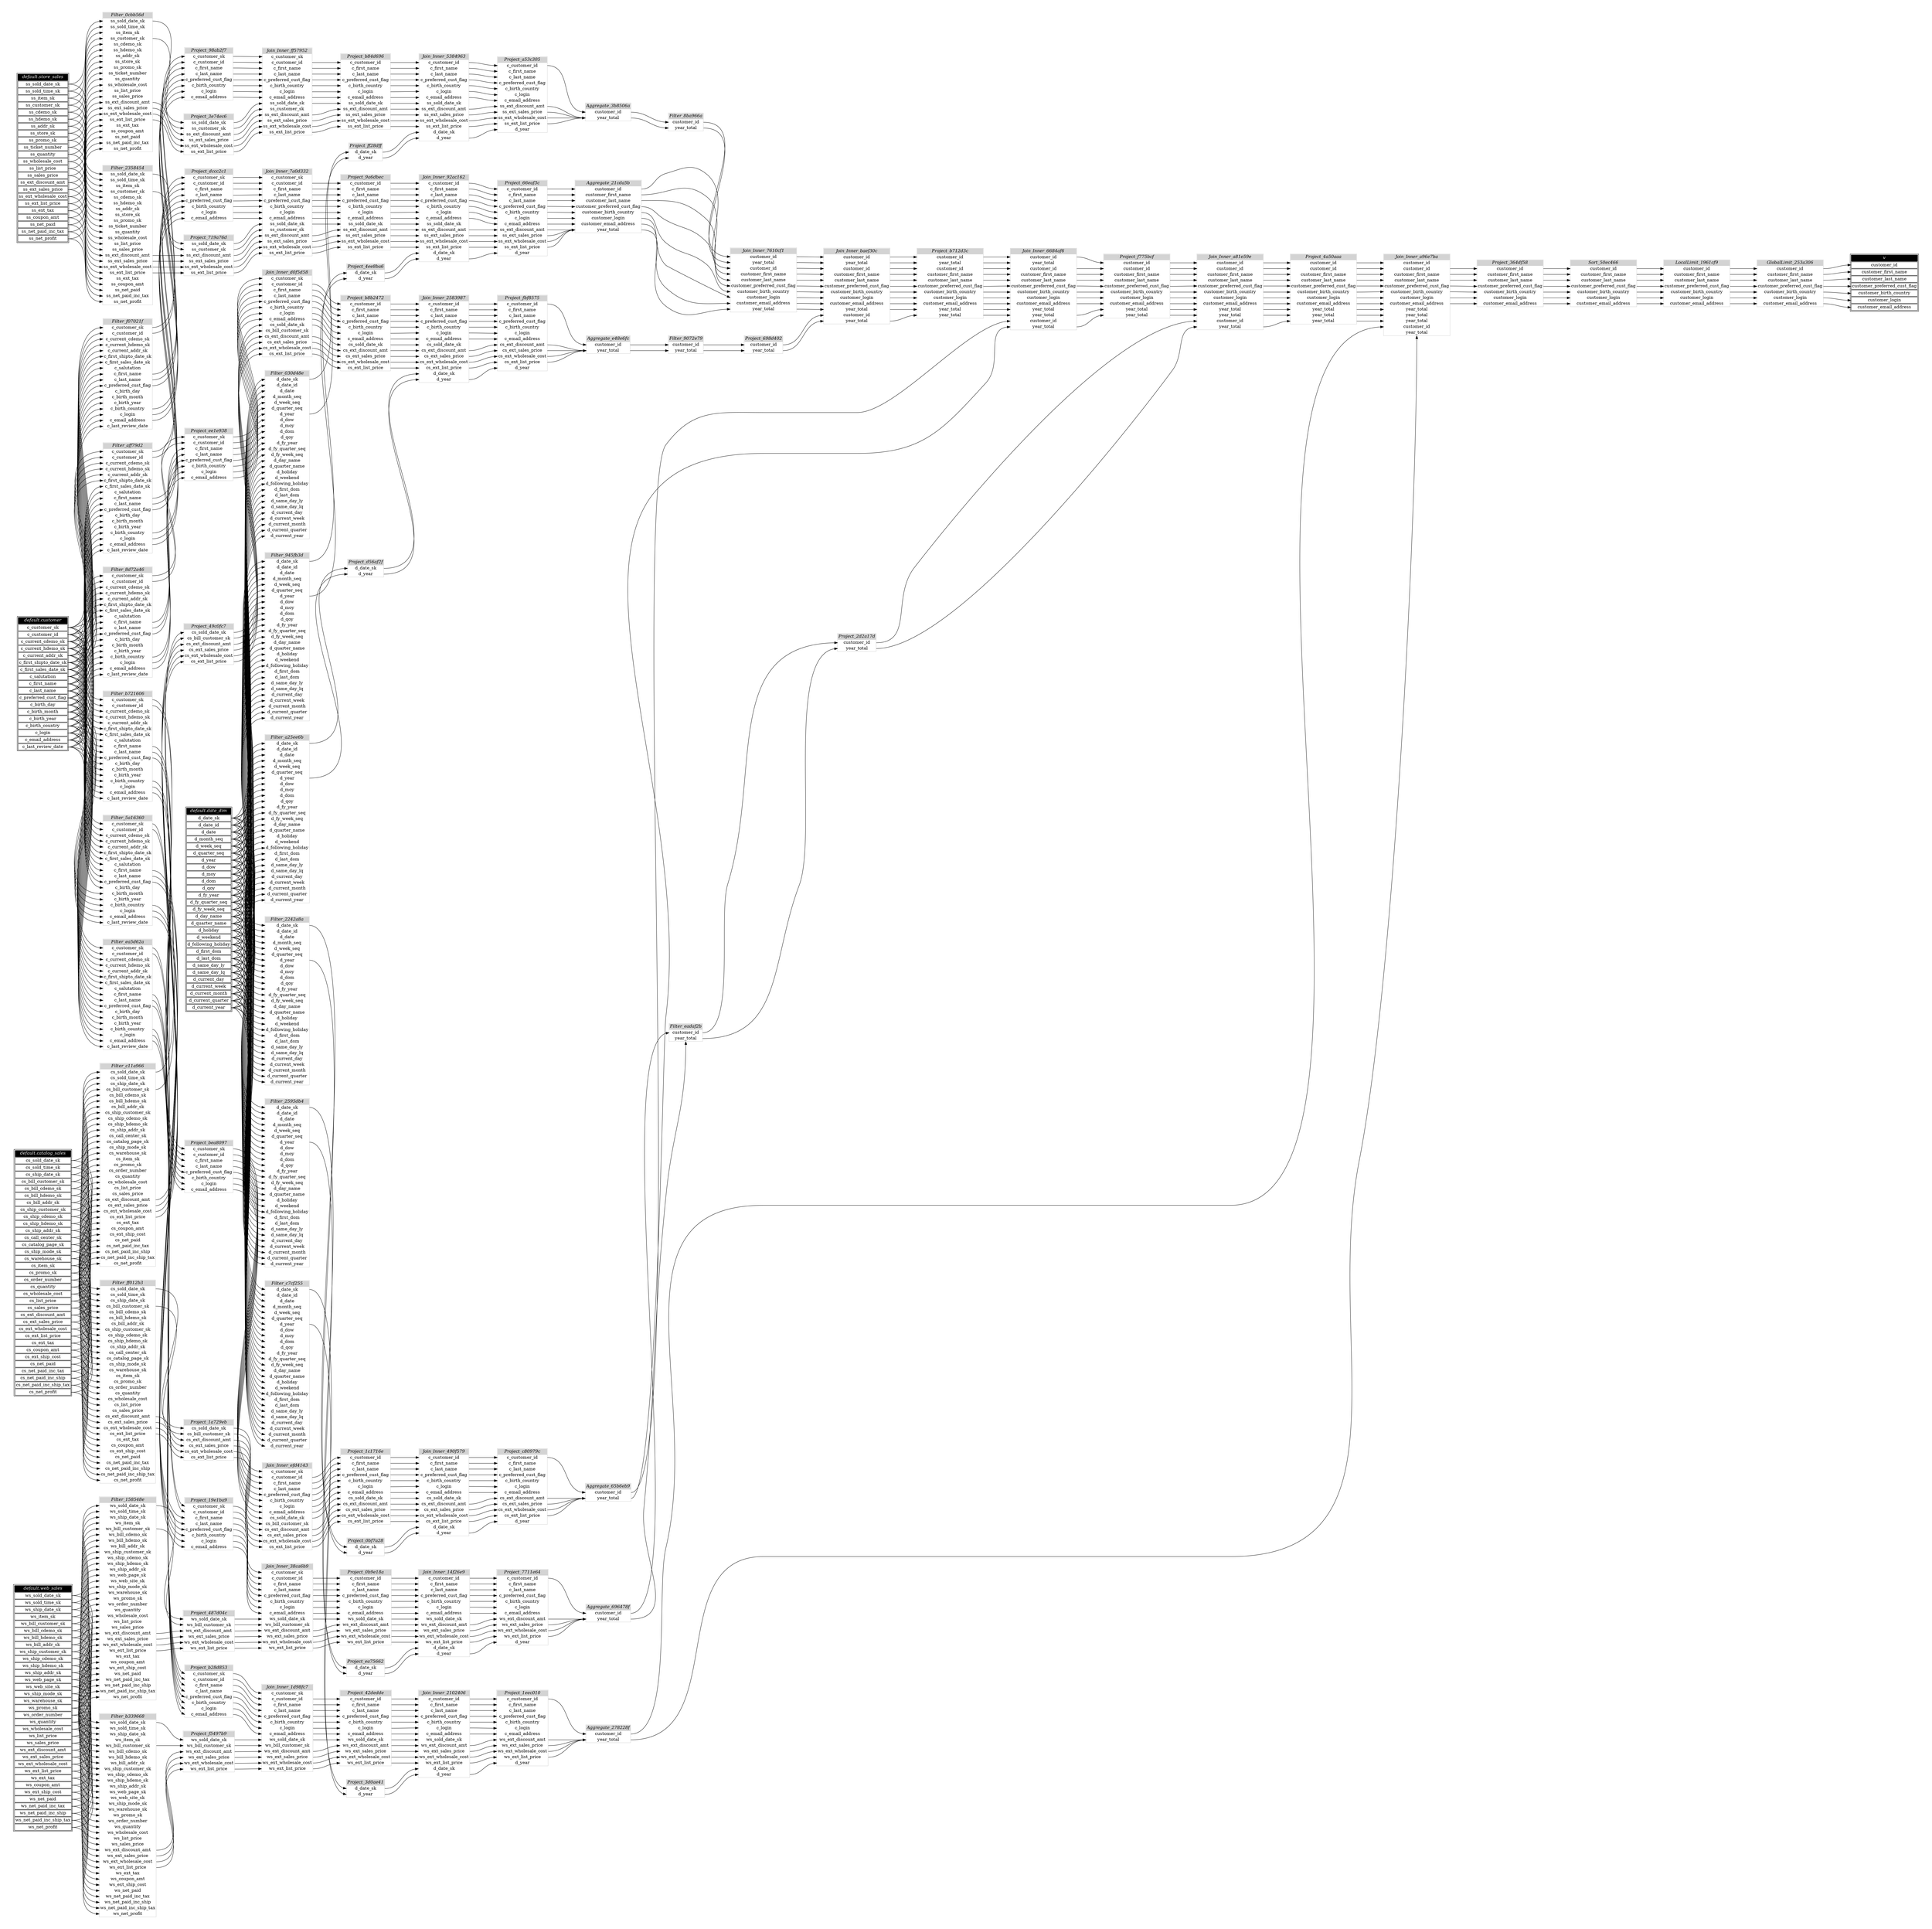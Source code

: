 // Automatically generated by TPCDSFlowTestSuite


digraph {
  graph [pad="0.5" nodesep="0.5" ranksep="1" fontname="Helvetica" rankdir=LR];
  node [shape=plaintext]

  
"Aggregate_21cda5b" [label=<
<table color="lightgray" border="1" cellborder="0" cellspacing="0">
  <tr><td bgcolor="lightgray" port="nodeName"><i>Aggregate_21cda5b</i></td></tr>
  <tr><td port="0">customer_id</td></tr>
<tr><td port="1">customer_first_name</td></tr>
<tr><td port="2">customer_last_name</td></tr>
<tr><td port="3">customer_preferred_cust_flag</td></tr>
<tr><td port="4">customer_birth_country</td></tr>
<tr><td port="5">customer_login</td></tr>
<tr><td port="6">customer_email_address</td></tr>
<tr><td port="7">year_total</td></tr>
</table>>];
     

"Aggregate_278228f" [label=<
<table color="lightgray" border="1" cellborder="0" cellspacing="0">
  <tr><td bgcolor="lightgray" port="nodeName"><i>Aggregate_278228f</i></td></tr>
  <tr><td port="0">customer_id</td></tr>
<tr><td port="1">year_total</td></tr>
</table>>];
     

"Aggregate_3b8506a" [label=<
<table color="lightgray" border="1" cellborder="0" cellspacing="0">
  <tr><td bgcolor="lightgray" port="nodeName"><i>Aggregate_3b8506a</i></td></tr>
  <tr><td port="0">customer_id</td></tr>
<tr><td port="1">year_total</td></tr>
</table>>];
     

"Aggregate_65b6eb9" [label=<
<table color="lightgray" border="1" cellborder="0" cellspacing="0">
  <tr><td bgcolor="lightgray" port="nodeName"><i>Aggregate_65b6eb9</i></td></tr>
  <tr><td port="0">customer_id</td></tr>
<tr><td port="1">year_total</td></tr>
</table>>];
     

"Aggregate_696478f" [label=<
<table color="lightgray" border="1" cellborder="0" cellspacing="0">
  <tr><td bgcolor="lightgray" port="nodeName"><i>Aggregate_696478f</i></td></tr>
  <tr><td port="0">customer_id</td></tr>
<tr><td port="1">year_total</td></tr>
</table>>];
     

"Aggregate_e48e6fc" [label=<
<table color="lightgray" border="1" cellborder="0" cellspacing="0">
  <tr><td bgcolor="lightgray" port="nodeName"><i>Aggregate_e48e6fc</i></td></tr>
  <tr><td port="0">customer_id</td></tr>
<tr><td port="1">year_total</td></tr>
</table>>];
     

"Filter_030d48e" [label=<
<table color="lightgray" border="1" cellborder="0" cellspacing="0">
  <tr><td bgcolor="lightgray" port="nodeName"><i>Filter_030d48e</i></td></tr>
  <tr><td port="0">d_date_sk</td></tr>
<tr><td port="1">d_date_id</td></tr>
<tr><td port="2">d_date</td></tr>
<tr><td port="3">d_month_seq</td></tr>
<tr><td port="4">d_week_seq</td></tr>
<tr><td port="5">d_quarter_seq</td></tr>
<tr><td port="6">d_year</td></tr>
<tr><td port="7">d_dow</td></tr>
<tr><td port="8">d_moy</td></tr>
<tr><td port="9">d_dom</td></tr>
<tr><td port="10">d_qoy</td></tr>
<tr><td port="11">d_fy_year</td></tr>
<tr><td port="12">d_fy_quarter_seq</td></tr>
<tr><td port="13">d_fy_week_seq</td></tr>
<tr><td port="14">d_day_name</td></tr>
<tr><td port="15">d_quarter_name</td></tr>
<tr><td port="16">d_holiday</td></tr>
<tr><td port="17">d_weekend</td></tr>
<tr><td port="18">d_following_holiday</td></tr>
<tr><td port="19">d_first_dom</td></tr>
<tr><td port="20">d_last_dom</td></tr>
<tr><td port="21">d_same_day_ly</td></tr>
<tr><td port="22">d_same_day_lq</td></tr>
<tr><td port="23">d_current_day</td></tr>
<tr><td port="24">d_current_week</td></tr>
<tr><td port="25">d_current_month</td></tr>
<tr><td port="26">d_current_quarter</td></tr>
<tr><td port="27">d_current_year</td></tr>
</table>>];
     

"Filter_0cbb56d" [label=<
<table color="lightgray" border="1" cellborder="0" cellspacing="0">
  <tr><td bgcolor="lightgray" port="nodeName"><i>Filter_0cbb56d</i></td></tr>
  <tr><td port="0">ss_sold_date_sk</td></tr>
<tr><td port="1">ss_sold_time_sk</td></tr>
<tr><td port="2">ss_item_sk</td></tr>
<tr><td port="3">ss_customer_sk</td></tr>
<tr><td port="4">ss_cdemo_sk</td></tr>
<tr><td port="5">ss_hdemo_sk</td></tr>
<tr><td port="6">ss_addr_sk</td></tr>
<tr><td port="7">ss_store_sk</td></tr>
<tr><td port="8">ss_promo_sk</td></tr>
<tr><td port="9">ss_ticket_number</td></tr>
<tr><td port="10">ss_quantity</td></tr>
<tr><td port="11">ss_wholesale_cost</td></tr>
<tr><td port="12">ss_list_price</td></tr>
<tr><td port="13">ss_sales_price</td></tr>
<tr><td port="14">ss_ext_discount_amt</td></tr>
<tr><td port="15">ss_ext_sales_price</td></tr>
<tr><td port="16">ss_ext_wholesale_cost</td></tr>
<tr><td port="17">ss_ext_list_price</td></tr>
<tr><td port="18">ss_ext_tax</td></tr>
<tr><td port="19">ss_coupon_amt</td></tr>
<tr><td port="20">ss_net_paid</td></tr>
<tr><td port="21">ss_net_paid_inc_tax</td></tr>
<tr><td port="22">ss_net_profit</td></tr>
</table>>];
     

"Filter_158548e" [label=<
<table color="lightgray" border="1" cellborder="0" cellspacing="0">
  <tr><td bgcolor="lightgray" port="nodeName"><i>Filter_158548e</i></td></tr>
  <tr><td port="0">ws_sold_date_sk</td></tr>
<tr><td port="1">ws_sold_time_sk</td></tr>
<tr><td port="2">ws_ship_date_sk</td></tr>
<tr><td port="3">ws_item_sk</td></tr>
<tr><td port="4">ws_bill_customer_sk</td></tr>
<tr><td port="5">ws_bill_cdemo_sk</td></tr>
<tr><td port="6">ws_bill_hdemo_sk</td></tr>
<tr><td port="7">ws_bill_addr_sk</td></tr>
<tr><td port="8">ws_ship_customer_sk</td></tr>
<tr><td port="9">ws_ship_cdemo_sk</td></tr>
<tr><td port="10">ws_ship_hdemo_sk</td></tr>
<tr><td port="11">ws_ship_addr_sk</td></tr>
<tr><td port="12">ws_web_page_sk</td></tr>
<tr><td port="13">ws_web_site_sk</td></tr>
<tr><td port="14">ws_ship_mode_sk</td></tr>
<tr><td port="15">ws_warehouse_sk</td></tr>
<tr><td port="16">ws_promo_sk</td></tr>
<tr><td port="17">ws_order_number</td></tr>
<tr><td port="18">ws_quantity</td></tr>
<tr><td port="19">ws_wholesale_cost</td></tr>
<tr><td port="20">ws_list_price</td></tr>
<tr><td port="21">ws_sales_price</td></tr>
<tr><td port="22">ws_ext_discount_amt</td></tr>
<tr><td port="23">ws_ext_sales_price</td></tr>
<tr><td port="24">ws_ext_wholesale_cost</td></tr>
<tr><td port="25">ws_ext_list_price</td></tr>
<tr><td port="26">ws_ext_tax</td></tr>
<tr><td port="27">ws_coupon_amt</td></tr>
<tr><td port="28">ws_ext_ship_cost</td></tr>
<tr><td port="29">ws_net_paid</td></tr>
<tr><td port="30">ws_net_paid_inc_tax</td></tr>
<tr><td port="31">ws_net_paid_inc_ship</td></tr>
<tr><td port="32">ws_net_paid_inc_ship_tax</td></tr>
<tr><td port="33">ws_net_profit</td></tr>
</table>>];
     

"Filter_2242a8a" [label=<
<table color="lightgray" border="1" cellborder="0" cellspacing="0">
  <tr><td bgcolor="lightgray" port="nodeName"><i>Filter_2242a8a</i></td></tr>
  <tr><td port="0">d_date_sk</td></tr>
<tr><td port="1">d_date_id</td></tr>
<tr><td port="2">d_date</td></tr>
<tr><td port="3">d_month_seq</td></tr>
<tr><td port="4">d_week_seq</td></tr>
<tr><td port="5">d_quarter_seq</td></tr>
<tr><td port="6">d_year</td></tr>
<tr><td port="7">d_dow</td></tr>
<tr><td port="8">d_moy</td></tr>
<tr><td port="9">d_dom</td></tr>
<tr><td port="10">d_qoy</td></tr>
<tr><td port="11">d_fy_year</td></tr>
<tr><td port="12">d_fy_quarter_seq</td></tr>
<tr><td port="13">d_fy_week_seq</td></tr>
<tr><td port="14">d_day_name</td></tr>
<tr><td port="15">d_quarter_name</td></tr>
<tr><td port="16">d_holiday</td></tr>
<tr><td port="17">d_weekend</td></tr>
<tr><td port="18">d_following_holiday</td></tr>
<tr><td port="19">d_first_dom</td></tr>
<tr><td port="20">d_last_dom</td></tr>
<tr><td port="21">d_same_day_ly</td></tr>
<tr><td port="22">d_same_day_lq</td></tr>
<tr><td port="23">d_current_day</td></tr>
<tr><td port="24">d_current_week</td></tr>
<tr><td port="25">d_current_month</td></tr>
<tr><td port="26">d_current_quarter</td></tr>
<tr><td port="27">d_current_year</td></tr>
</table>>];
     

"Filter_2358454" [label=<
<table color="lightgray" border="1" cellborder="0" cellspacing="0">
  <tr><td bgcolor="lightgray" port="nodeName"><i>Filter_2358454</i></td></tr>
  <tr><td port="0">ss_sold_date_sk</td></tr>
<tr><td port="1">ss_sold_time_sk</td></tr>
<tr><td port="2">ss_item_sk</td></tr>
<tr><td port="3">ss_customer_sk</td></tr>
<tr><td port="4">ss_cdemo_sk</td></tr>
<tr><td port="5">ss_hdemo_sk</td></tr>
<tr><td port="6">ss_addr_sk</td></tr>
<tr><td port="7">ss_store_sk</td></tr>
<tr><td port="8">ss_promo_sk</td></tr>
<tr><td port="9">ss_ticket_number</td></tr>
<tr><td port="10">ss_quantity</td></tr>
<tr><td port="11">ss_wholesale_cost</td></tr>
<tr><td port="12">ss_list_price</td></tr>
<tr><td port="13">ss_sales_price</td></tr>
<tr><td port="14">ss_ext_discount_amt</td></tr>
<tr><td port="15">ss_ext_sales_price</td></tr>
<tr><td port="16">ss_ext_wholesale_cost</td></tr>
<tr><td port="17">ss_ext_list_price</td></tr>
<tr><td port="18">ss_ext_tax</td></tr>
<tr><td port="19">ss_coupon_amt</td></tr>
<tr><td port="20">ss_net_paid</td></tr>
<tr><td port="21">ss_net_paid_inc_tax</td></tr>
<tr><td port="22">ss_net_profit</td></tr>
</table>>];
     

"Filter_2595db4" [label=<
<table color="lightgray" border="1" cellborder="0" cellspacing="0">
  <tr><td bgcolor="lightgray" port="nodeName"><i>Filter_2595db4</i></td></tr>
  <tr><td port="0">d_date_sk</td></tr>
<tr><td port="1">d_date_id</td></tr>
<tr><td port="2">d_date</td></tr>
<tr><td port="3">d_month_seq</td></tr>
<tr><td port="4">d_week_seq</td></tr>
<tr><td port="5">d_quarter_seq</td></tr>
<tr><td port="6">d_year</td></tr>
<tr><td port="7">d_dow</td></tr>
<tr><td port="8">d_moy</td></tr>
<tr><td port="9">d_dom</td></tr>
<tr><td port="10">d_qoy</td></tr>
<tr><td port="11">d_fy_year</td></tr>
<tr><td port="12">d_fy_quarter_seq</td></tr>
<tr><td port="13">d_fy_week_seq</td></tr>
<tr><td port="14">d_day_name</td></tr>
<tr><td port="15">d_quarter_name</td></tr>
<tr><td port="16">d_holiday</td></tr>
<tr><td port="17">d_weekend</td></tr>
<tr><td port="18">d_following_holiday</td></tr>
<tr><td port="19">d_first_dom</td></tr>
<tr><td port="20">d_last_dom</td></tr>
<tr><td port="21">d_same_day_ly</td></tr>
<tr><td port="22">d_same_day_lq</td></tr>
<tr><td port="23">d_current_day</td></tr>
<tr><td port="24">d_current_week</td></tr>
<tr><td port="25">d_current_month</td></tr>
<tr><td port="26">d_current_quarter</td></tr>
<tr><td port="27">d_current_year</td></tr>
</table>>];
     

"Filter_5a16360" [label=<
<table color="lightgray" border="1" cellborder="0" cellspacing="0">
  <tr><td bgcolor="lightgray" port="nodeName"><i>Filter_5a16360</i></td></tr>
  <tr><td port="0">c_customer_sk</td></tr>
<tr><td port="1">c_customer_id</td></tr>
<tr><td port="2">c_current_cdemo_sk</td></tr>
<tr><td port="3">c_current_hdemo_sk</td></tr>
<tr><td port="4">c_current_addr_sk</td></tr>
<tr><td port="5">c_first_shipto_date_sk</td></tr>
<tr><td port="6">c_first_sales_date_sk</td></tr>
<tr><td port="7">c_salutation</td></tr>
<tr><td port="8">c_first_name</td></tr>
<tr><td port="9">c_last_name</td></tr>
<tr><td port="10">c_preferred_cust_flag</td></tr>
<tr><td port="11">c_birth_day</td></tr>
<tr><td port="12">c_birth_month</td></tr>
<tr><td port="13">c_birth_year</td></tr>
<tr><td port="14">c_birth_country</td></tr>
<tr><td port="15">c_login</td></tr>
<tr><td port="16">c_email_address</td></tr>
<tr><td port="17">c_last_review_date</td></tr>
</table>>];
     

"Filter_8ba966a" [label=<
<table color="lightgray" border="1" cellborder="0" cellspacing="0">
  <tr><td bgcolor="lightgray" port="nodeName"><i>Filter_8ba966a</i></td></tr>
  <tr><td port="0">customer_id</td></tr>
<tr><td port="1">year_total</td></tr>
</table>>];
     

"Filter_8d72a46" [label=<
<table color="lightgray" border="1" cellborder="0" cellspacing="0">
  <tr><td bgcolor="lightgray" port="nodeName"><i>Filter_8d72a46</i></td></tr>
  <tr><td port="0">c_customer_sk</td></tr>
<tr><td port="1">c_customer_id</td></tr>
<tr><td port="2">c_current_cdemo_sk</td></tr>
<tr><td port="3">c_current_hdemo_sk</td></tr>
<tr><td port="4">c_current_addr_sk</td></tr>
<tr><td port="5">c_first_shipto_date_sk</td></tr>
<tr><td port="6">c_first_sales_date_sk</td></tr>
<tr><td port="7">c_salutation</td></tr>
<tr><td port="8">c_first_name</td></tr>
<tr><td port="9">c_last_name</td></tr>
<tr><td port="10">c_preferred_cust_flag</td></tr>
<tr><td port="11">c_birth_day</td></tr>
<tr><td port="12">c_birth_month</td></tr>
<tr><td port="13">c_birth_year</td></tr>
<tr><td port="14">c_birth_country</td></tr>
<tr><td port="15">c_login</td></tr>
<tr><td port="16">c_email_address</td></tr>
<tr><td port="17">c_last_review_date</td></tr>
</table>>];
     

"Filter_9072e79" [label=<
<table color="lightgray" border="1" cellborder="0" cellspacing="0">
  <tr><td bgcolor="lightgray" port="nodeName"><i>Filter_9072e79</i></td></tr>
  <tr><td port="0">customer_id</td></tr>
<tr><td port="1">year_total</td></tr>
</table>>];
     

"Filter_945fb3d" [label=<
<table color="lightgray" border="1" cellborder="0" cellspacing="0">
  <tr><td bgcolor="lightgray" port="nodeName"><i>Filter_945fb3d</i></td></tr>
  <tr><td port="0">d_date_sk</td></tr>
<tr><td port="1">d_date_id</td></tr>
<tr><td port="2">d_date</td></tr>
<tr><td port="3">d_month_seq</td></tr>
<tr><td port="4">d_week_seq</td></tr>
<tr><td port="5">d_quarter_seq</td></tr>
<tr><td port="6">d_year</td></tr>
<tr><td port="7">d_dow</td></tr>
<tr><td port="8">d_moy</td></tr>
<tr><td port="9">d_dom</td></tr>
<tr><td port="10">d_qoy</td></tr>
<tr><td port="11">d_fy_year</td></tr>
<tr><td port="12">d_fy_quarter_seq</td></tr>
<tr><td port="13">d_fy_week_seq</td></tr>
<tr><td port="14">d_day_name</td></tr>
<tr><td port="15">d_quarter_name</td></tr>
<tr><td port="16">d_holiday</td></tr>
<tr><td port="17">d_weekend</td></tr>
<tr><td port="18">d_following_holiday</td></tr>
<tr><td port="19">d_first_dom</td></tr>
<tr><td port="20">d_last_dom</td></tr>
<tr><td port="21">d_same_day_ly</td></tr>
<tr><td port="22">d_same_day_lq</td></tr>
<tr><td port="23">d_current_day</td></tr>
<tr><td port="24">d_current_week</td></tr>
<tr><td port="25">d_current_month</td></tr>
<tr><td port="26">d_current_quarter</td></tr>
<tr><td port="27">d_current_year</td></tr>
</table>>];
     

"Filter_a25ee6b" [label=<
<table color="lightgray" border="1" cellborder="0" cellspacing="0">
  <tr><td bgcolor="lightgray" port="nodeName"><i>Filter_a25ee6b</i></td></tr>
  <tr><td port="0">d_date_sk</td></tr>
<tr><td port="1">d_date_id</td></tr>
<tr><td port="2">d_date</td></tr>
<tr><td port="3">d_month_seq</td></tr>
<tr><td port="4">d_week_seq</td></tr>
<tr><td port="5">d_quarter_seq</td></tr>
<tr><td port="6">d_year</td></tr>
<tr><td port="7">d_dow</td></tr>
<tr><td port="8">d_moy</td></tr>
<tr><td port="9">d_dom</td></tr>
<tr><td port="10">d_qoy</td></tr>
<tr><td port="11">d_fy_year</td></tr>
<tr><td port="12">d_fy_quarter_seq</td></tr>
<tr><td port="13">d_fy_week_seq</td></tr>
<tr><td port="14">d_day_name</td></tr>
<tr><td port="15">d_quarter_name</td></tr>
<tr><td port="16">d_holiday</td></tr>
<tr><td port="17">d_weekend</td></tr>
<tr><td port="18">d_following_holiday</td></tr>
<tr><td port="19">d_first_dom</td></tr>
<tr><td port="20">d_last_dom</td></tr>
<tr><td port="21">d_same_day_ly</td></tr>
<tr><td port="22">d_same_day_lq</td></tr>
<tr><td port="23">d_current_day</td></tr>
<tr><td port="24">d_current_week</td></tr>
<tr><td port="25">d_current_month</td></tr>
<tr><td port="26">d_current_quarter</td></tr>
<tr><td port="27">d_current_year</td></tr>
</table>>];
     

"Filter_aff79d2" [label=<
<table color="lightgray" border="1" cellborder="0" cellspacing="0">
  <tr><td bgcolor="lightgray" port="nodeName"><i>Filter_aff79d2</i></td></tr>
  <tr><td port="0">c_customer_sk</td></tr>
<tr><td port="1">c_customer_id</td></tr>
<tr><td port="2">c_current_cdemo_sk</td></tr>
<tr><td port="3">c_current_hdemo_sk</td></tr>
<tr><td port="4">c_current_addr_sk</td></tr>
<tr><td port="5">c_first_shipto_date_sk</td></tr>
<tr><td port="6">c_first_sales_date_sk</td></tr>
<tr><td port="7">c_salutation</td></tr>
<tr><td port="8">c_first_name</td></tr>
<tr><td port="9">c_last_name</td></tr>
<tr><td port="10">c_preferred_cust_flag</td></tr>
<tr><td port="11">c_birth_day</td></tr>
<tr><td port="12">c_birth_month</td></tr>
<tr><td port="13">c_birth_year</td></tr>
<tr><td port="14">c_birth_country</td></tr>
<tr><td port="15">c_login</td></tr>
<tr><td port="16">c_email_address</td></tr>
<tr><td port="17">c_last_review_date</td></tr>
</table>>];
     

"Filter_b339668" [label=<
<table color="lightgray" border="1" cellborder="0" cellspacing="0">
  <tr><td bgcolor="lightgray" port="nodeName"><i>Filter_b339668</i></td></tr>
  <tr><td port="0">ws_sold_date_sk</td></tr>
<tr><td port="1">ws_sold_time_sk</td></tr>
<tr><td port="2">ws_ship_date_sk</td></tr>
<tr><td port="3">ws_item_sk</td></tr>
<tr><td port="4">ws_bill_customer_sk</td></tr>
<tr><td port="5">ws_bill_cdemo_sk</td></tr>
<tr><td port="6">ws_bill_hdemo_sk</td></tr>
<tr><td port="7">ws_bill_addr_sk</td></tr>
<tr><td port="8">ws_ship_customer_sk</td></tr>
<tr><td port="9">ws_ship_cdemo_sk</td></tr>
<tr><td port="10">ws_ship_hdemo_sk</td></tr>
<tr><td port="11">ws_ship_addr_sk</td></tr>
<tr><td port="12">ws_web_page_sk</td></tr>
<tr><td port="13">ws_web_site_sk</td></tr>
<tr><td port="14">ws_ship_mode_sk</td></tr>
<tr><td port="15">ws_warehouse_sk</td></tr>
<tr><td port="16">ws_promo_sk</td></tr>
<tr><td port="17">ws_order_number</td></tr>
<tr><td port="18">ws_quantity</td></tr>
<tr><td port="19">ws_wholesale_cost</td></tr>
<tr><td port="20">ws_list_price</td></tr>
<tr><td port="21">ws_sales_price</td></tr>
<tr><td port="22">ws_ext_discount_amt</td></tr>
<tr><td port="23">ws_ext_sales_price</td></tr>
<tr><td port="24">ws_ext_wholesale_cost</td></tr>
<tr><td port="25">ws_ext_list_price</td></tr>
<tr><td port="26">ws_ext_tax</td></tr>
<tr><td port="27">ws_coupon_amt</td></tr>
<tr><td port="28">ws_ext_ship_cost</td></tr>
<tr><td port="29">ws_net_paid</td></tr>
<tr><td port="30">ws_net_paid_inc_tax</td></tr>
<tr><td port="31">ws_net_paid_inc_ship</td></tr>
<tr><td port="32">ws_net_paid_inc_ship_tax</td></tr>
<tr><td port="33">ws_net_profit</td></tr>
</table>>];
     

"Filter_b721606" [label=<
<table color="lightgray" border="1" cellborder="0" cellspacing="0">
  <tr><td bgcolor="lightgray" port="nodeName"><i>Filter_b721606</i></td></tr>
  <tr><td port="0">c_customer_sk</td></tr>
<tr><td port="1">c_customer_id</td></tr>
<tr><td port="2">c_current_cdemo_sk</td></tr>
<tr><td port="3">c_current_hdemo_sk</td></tr>
<tr><td port="4">c_current_addr_sk</td></tr>
<tr><td port="5">c_first_shipto_date_sk</td></tr>
<tr><td port="6">c_first_sales_date_sk</td></tr>
<tr><td port="7">c_salutation</td></tr>
<tr><td port="8">c_first_name</td></tr>
<tr><td port="9">c_last_name</td></tr>
<tr><td port="10">c_preferred_cust_flag</td></tr>
<tr><td port="11">c_birth_day</td></tr>
<tr><td port="12">c_birth_month</td></tr>
<tr><td port="13">c_birth_year</td></tr>
<tr><td port="14">c_birth_country</td></tr>
<tr><td port="15">c_login</td></tr>
<tr><td port="16">c_email_address</td></tr>
<tr><td port="17">c_last_review_date</td></tr>
</table>>];
     

"Filter_c11a966" [label=<
<table color="lightgray" border="1" cellborder="0" cellspacing="0">
  <tr><td bgcolor="lightgray" port="nodeName"><i>Filter_c11a966</i></td></tr>
  <tr><td port="0">cs_sold_date_sk</td></tr>
<tr><td port="1">cs_sold_time_sk</td></tr>
<tr><td port="2">cs_ship_date_sk</td></tr>
<tr><td port="3">cs_bill_customer_sk</td></tr>
<tr><td port="4">cs_bill_cdemo_sk</td></tr>
<tr><td port="5">cs_bill_hdemo_sk</td></tr>
<tr><td port="6">cs_bill_addr_sk</td></tr>
<tr><td port="7">cs_ship_customer_sk</td></tr>
<tr><td port="8">cs_ship_cdemo_sk</td></tr>
<tr><td port="9">cs_ship_hdemo_sk</td></tr>
<tr><td port="10">cs_ship_addr_sk</td></tr>
<tr><td port="11">cs_call_center_sk</td></tr>
<tr><td port="12">cs_catalog_page_sk</td></tr>
<tr><td port="13">cs_ship_mode_sk</td></tr>
<tr><td port="14">cs_warehouse_sk</td></tr>
<tr><td port="15">cs_item_sk</td></tr>
<tr><td port="16">cs_promo_sk</td></tr>
<tr><td port="17">cs_order_number</td></tr>
<tr><td port="18">cs_quantity</td></tr>
<tr><td port="19">cs_wholesale_cost</td></tr>
<tr><td port="20">cs_list_price</td></tr>
<tr><td port="21">cs_sales_price</td></tr>
<tr><td port="22">cs_ext_discount_amt</td></tr>
<tr><td port="23">cs_ext_sales_price</td></tr>
<tr><td port="24">cs_ext_wholesale_cost</td></tr>
<tr><td port="25">cs_ext_list_price</td></tr>
<tr><td port="26">cs_ext_tax</td></tr>
<tr><td port="27">cs_coupon_amt</td></tr>
<tr><td port="28">cs_ext_ship_cost</td></tr>
<tr><td port="29">cs_net_paid</td></tr>
<tr><td port="30">cs_net_paid_inc_tax</td></tr>
<tr><td port="31">cs_net_paid_inc_ship</td></tr>
<tr><td port="32">cs_net_paid_inc_ship_tax</td></tr>
<tr><td port="33">cs_net_profit</td></tr>
</table>>];
     

"Filter_c7cf255" [label=<
<table color="lightgray" border="1" cellborder="0" cellspacing="0">
  <tr><td bgcolor="lightgray" port="nodeName"><i>Filter_c7cf255</i></td></tr>
  <tr><td port="0">d_date_sk</td></tr>
<tr><td port="1">d_date_id</td></tr>
<tr><td port="2">d_date</td></tr>
<tr><td port="3">d_month_seq</td></tr>
<tr><td port="4">d_week_seq</td></tr>
<tr><td port="5">d_quarter_seq</td></tr>
<tr><td port="6">d_year</td></tr>
<tr><td port="7">d_dow</td></tr>
<tr><td port="8">d_moy</td></tr>
<tr><td port="9">d_dom</td></tr>
<tr><td port="10">d_qoy</td></tr>
<tr><td port="11">d_fy_year</td></tr>
<tr><td port="12">d_fy_quarter_seq</td></tr>
<tr><td port="13">d_fy_week_seq</td></tr>
<tr><td port="14">d_day_name</td></tr>
<tr><td port="15">d_quarter_name</td></tr>
<tr><td port="16">d_holiday</td></tr>
<tr><td port="17">d_weekend</td></tr>
<tr><td port="18">d_following_holiday</td></tr>
<tr><td port="19">d_first_dom</td></tr>
<tr><td port="20">d_last_dom</td></tr>
<tr><td port="21">d_same_day_ly</td></tr>
<tr><td port="22">d_same_day_lq</td></tr>
<tr><td port="23">d_current_day</td></tr>
<tr><td port="24">d_current_week</td></tr>
<tr><td port="25">d_current_month</td></tr>
<tr><td port="26">d_current_quarter</td></tr>
<tr><td port="27">d_current_year</td></tr>
</table>>];
     

"Filter_ea5d62a" [label=<
<table color="lightgray" border="1" cellborder="0" cellspacing="0">
  <tr><td bgcolor="lightgray" port="nodeName"><i>Filter_ea5d62a</i></td></tr>
  <tr><td port="0">c_customer_sk</td></tr>
<tr><td port="1">c_customer_id</td></tr>
<tr><td port="2">c_current_cdemo_sk</td></tr>
<tr><td port="3">c_current_hdemo_sk</td></tr>
<tr><td port="4">c_current_addr_sk</td></tr>
<tr><td port="5">c_first_shipto_date_sk</td></tr>
<tr><td port="6">c_first_sales_date_sk</td></tr>
<tr><td port="7">c_salutation</td></tr>
<tr><td port="8">c_first_name</td></tr>
<tr><td port="9">c_last_name</td></tr>
<tr><td port="10">c_preferred_cust_flag</td></tr>
<tr><td port="11">c_birth_day</td></tr>
<tr><td port="12">c_birth_month</td></tr>
<tr><td port="13">c_birth_year</td></tr>
<tr><td port="14">c_birth_country</td></tr>
<tr><td port="15">c_login</td></tr>
<tr><td port="16">c_email_address</td></tr>
<tr><td port="17">c_last_review_date</td></tr>
</table>>];
     

"Filter_eadaf2b" [label=<
<table color="lightgray" border="1" cellborder="0" cellspacing="0">
  <tr><td bgcolor="lightgray" port="nodeName"><i>Filter_eadaf2b</i></td></tr>
  <tr><td port="0">customer_id</td></tr>
<tr><td port="1">year_total</td></tr>
</table>>];
     

"Filter_f07021f" [label=<
<table color="lightgray" border="1" cellborder="0" cellspacing="0">
  <tr><td bgcolor="lightgray" port="nodeName"><i>Filter_f07021f</i></td></tr>
  <tr><td port="0">c_customer_sk</td></tr>
<tr><td port="1">c_customer_id</td></tr>
<tr><td port="2">c_current_cdemo_sk</td></tr>
<tr><td port="3">c_current_hdemo_sk</td></tr>
<tr><td port="4">c_current_addr_sk</td></tr>
<tr><td port="5">c_first_shipto_date_sk</td></tr>
<tr><td port="6">c_first_sales_date_sk</td></tr>
<tr><td port="7">c_salutation</td></tr>
<tr><td port="8">c_first_name</td></tr>
<tr><td port="9">c_last_name</td></tr>
<tr><td port="10">c_preferred_cust_flag</td></tr>
<tr><td port="11">c_birth_day</td></tr>
<tr><td port="12">c_birth_month</td></tr>
<tr><td port="13">c_birth_year</td></tr>
<tr><td port="14">c_birth_country</td></tr>
<tr><td port="15">c_login</td></tr>
<tr><td port="16">c_email_address</td></tr>
<tr><td port="17">c_last_review_date</td></tr>
</table>>];
     

"Filter_ff012b3" [label=<
<table color="lightgray" border="1" cellborder="0" cellspacing="0">
  <tr><td bgcolor="lightgray" port="nodeName"><i>Filter_ff012b3</i></td></tr>
  <tr><td port="0">cs_sold_date_sk</td></tr>
<tr><td port="1">cs_sold_time_sk</td></tr>
<tr><td port="2">cs_ship_date_sk</td></tr>
<tr><td port="3">cs_bill_customer_sk</td></tr>
<tr><td port="4">cs_bill_cdemo_sk</td></tr>
<tr><td port="5">cs_bill_hdemo_sk</td></tr>
<tr><td port="6">cs_bill_addr_sk</td></tr>
<tr><td port="7">cs_ship_customer_sk</td></tr>
<tr><td port="8">cs_ship_cdemo_sk</td></tr>
<tr><td port="9">cs_ship_hdemo_sk</td></tr>
<tr><td port="10">cs_ship_addr_sk</td></tr>
<tr><td port="11">cs_call_center_sk</td></tr>
<tr><td port="12">cs_catalog_page_sk</td></tr>
<tr><td port="13">cs_ship_mode_sk</td></tr>
<tr><td port="14">cs_warehouse_sk</td></tr>
<tr><td port="15">cs_item_sk</td></tr>
<tr><td port="16">cs_promo_sk</td></tr>
<tr><td port="17">cs_order_number</td></tr>
<tr><td port="18">cs_quantity</td></tr>
<tr><td port="19">cs_wholesale_cost</td></tr>
<tr><td port="20">cs_list_price</td></tr>
<tr><td port="21">cs_sales_price</td></tr>
<tr><td port="22">cs_ext_discount_amt</td></tr>
<tr><td port="23">cs_ext_sales_price</td></tr>
<tr><td port="24">cs_ext_wholesale_cost</td></tr>
<tr><td port="25">cs_ext_list_price</td></tr>
<tr><td port="26">cs_ext_tax</td></tr>
<tr><td port="27">cs_coupon_amt</td></tr>
<tr><td port="28">cs_ext_ship_cost</td></tr>
<tr><td port="29">cs_net_paid</td></tr>
<tr><td port="30">cs_net_paid_inc_tax</td></tr>
<tr><td port="31">cs_net_paid_inc_ship</td></tr>
<tr><td port="32">cs_net_paid_inc_ship_tax</td></tr>
<tr><td port="33">cs_net_profit</td></tr>
</table>>];
     

"GlobalLimit_253a306" [label=<
<table color="lightgray" border="1" cellborder="0" cellspacing="0">
  <tr><td bgcolor="lightgray" port="nodeName"><i>GlobalLimit_253a306</i></td></tr>
  <tr><td port="0">customer_id</td></tr>
<tr><td port="1">customer_first_name</td></tr>
<tr><td port="2">customer_last_name</td></tr>
<tr><td port="3">customer_preferred_cust_flag</td></tr>
<tr><td port="4">customer_birth_country</td></tr>
<tr><td port="5">customer_login</td></tr>
<tr><td port="6">customer_email_address</td></tr>
</table>>];
     

"Join_Inner_14f26e9" [label=<
<table color="lightgray" border="1" cellborder="0" cellspacing="0">
  <tr><td bgcolor="lightgray" port="nodeName"><i>Join_Inner_14f26e9</i></td></tr>
  <tr><td port="0">c_customer_id</td></tr>
<tr><td port="1">c_first_name</td></tr>
<tr><td port="2">c_last_name</td></tr>
<tr><td port="3">c_preferred_cust_flag</td></tr>
<tr><td port="4">c_birth_country</td></tr>
<tr><td port="5">c_login</td></tr>
<tr><td port="6">c_email_address</td></tr>
<tr><td port="7">ws_sold_date_sk</td></tr>
<tr><td port="8">ws_ext_discount_amt</td></tr>
<tr><td port="9">ws_ext_sales_price</td></tr>
<tr><td port="10">ws_ext_wholesale_cost</td></tr>
<tr><td port="11">ws_ext_list_price</td></tr>
<tr><td port="12">d_date_sk</td></tr>
<tr><td port="13">d_year</td></tr>
</table>>];
     

"Join_Inner_1d98fc7" [label=<
<table color="lightgray" border="1" cellborder="0" cellspacing="0">
  <tr><td bgcolor="lightgray" port="nodeName"><i>Join_Inner_1d98fc7</i></td></tr>
  <tr><td port="0">c_customer_sk</td></tr>
<tr><td port="1">c_customer_id</td></tr>
<tr><td port="2">c_first_name</td></tr>
<tr><td port="3">c_last_name</td></tr>
<tr><td port="4">c_preferred_cust_flag</td></tr>
<tr><td port="5">c_birth_country</td></tr>
<tr><td port="6">c_login</td></tr>
<tr><td port="7">c_email_address</td></tr>
<tr><td port="8">ws_sold_date_sk</td></tr>
<tr><td port="9">ws_bill_customer_sk</td></tr>
<tr><td port="10">ws_ext_discount_amt</td></tr>
<tr><td port="11">ws_ext_sales_price</td></tr>
<tr><td port="12">ws_ext_wholesale_cost</td></tr>
<tr><td port="13">ws_ext_list_price</td></tr>
</table>>];
     

"Join_Inner_2102406" [label=<
<table color="lightgray" border="1" cellborder="0" cellspacing="0">
  <tr><td bgcolor="lightgray" port="nodeName"><i>Join_Inner_2102406</i></td></tr>
  <tr><td port="0">c_customer_id</td></tr>
<tr><td port="1">c_first_name</td></tr>
<tr><td port="2">c_last_name</td></tr>
<tr><td port="3">c_preferred_cust_flag</td></tr>
<tr><td port="4">c_birth_country</td></tr>
<tr><td port="5">c_login</td></tr>
<tr><td port="6">c_email_address</td></tr>
<tr><td port="7">ws_sold_date_sk</td></tr>
<tr><td port="8">ws_ext_discount_amt</td></tr>
<tr><td port="9">ws_ext_sales_price</td></tr>
<tr><td port="10">ws_ext_wholesale_cost</td></tr>
<tr><td port="11">ws_ext_list_price</td></tr>
<tr><td port="12">d_date_sk</td></tr>
<tr><td port="13">d_year</td></tr>
</table>>];
     

"Join_Inner_2583987" [label=<
<table color="lightgray" border="1" cellborder="0" cellspacing="0">
  <tr><td bgcolor="lightgray" port="nodeName"><i>Join_Inner_2583987</i></td></tr>
  <tr><td port="0">c_customer_id</td></tr>
<tr><td port="1">c_first_name</td></tr>
<tr><td port="2">c_last_name</td></tr>
<tr><td port="3">c_preferred_cust_flag</td></tr>
<tr><td port="4">c_birth_country</td></tr>
<tr><td port="5">c_login</td></tr>
<tr><td port="6">c_email_address</td></tr>
<tr><td port="7">cs_sold_date_sk</td></tr>
<tr><td port="8">cs_ext_discount_amt</td></tr>
<tr><td port="9">cs_ext_sales_price</td></tr>
<tr><td port="10">cs_ext_wholesale_cost</td></tr>
<tr><td port="11">cs_ext_list_price</td></tr>
<tr><td port="12">d_date_sk</td></tr>
<tr><td port="13">d_year</td></tr>
</table>>];
     

"Join_Inner_38ca6b9" [label=<
<table color="lightgray" border="1" cellborder="0" cellspacing="0">
  <tr><td bgcolor="lightgray" port="nodeName"><i>Join_Inner_38ca6b9</i></td></tr>
  <tr><td port="0">c_customer_sk</td></tr>
<tr><td port="1">c_customer_id</td></tr>
<tr><td port="2">c_first_name</td></tr>
<tr><td port="3">c_last_name</td></tr>
<tr><td port="4">c_preferred_cust_flag</td></tr>
<tr><td port="5">c_birth_country</td></tr>
<tr><td port="6">c_login</td></tr>
<tr><td port="7">c_email_address</td></tr>
<tr><td port="8">ws_sold_date_sk</td></tr>
<tr><td port="9">ws_bill_customer_sk</td></tr>
<tr><td port="10">ws_ext_discount_amt</td></tr>
<tr><td port="11">ws_ext_sales_price</td></tr>
<tr><td port="12">ws_ext_wholesale_cost</td></tr>
<tr><td port="13">ws_ext_list_price</td></tr>
</table>>];
     

"Join_Inner_490f579" [label=<
<table color="lightgray" border="1" cellborder="0" cellspacing="0">
  <tr><td bgcolor="lightgray" port="nodeName"><i>Join_Inner_490f579</i></td></tr>
  <tr><td port="0">c_customer_id</td></tr>
<tr><td port="1">c_first_name</td></tr>
<tr><td port="2">c_last_name</td></tr>
<tr><td port="3">c_preferred_cust_flag</td></tr>
<tr><td port="4">c_birth_country</td></tr>
<tr><td port="5">c_login</td></tr>
<tr><td port="6">c_email_address</td></tr>
<tr><td port="7">cs_sold_date_sk</td></tr>
<tr><td port="8">cs_ext_discount_amt</td></tr>
<tr><td port="9">cs_ext_sales_price</td></tr>
<tr><td port="10">cs_ext_wholesale_cost</td></tr>
<tr><td port="11">cs_ext_list_price</td></tr>
<tr><td port="12">d_date_sk</td></tr>
<tr><td port="13">d_year</td></tr>
</table>>];
     

"Join_Inner_5384963" [label=<
<table color="lightgray" border="1" cellborder="0" cellspacing="0">
  <tr><td bgcolor="lightgray" port="nodeName"><i>Join_Inner_5384963</i></td></tr>
  <tr><td port="0">c_customer_id</td></tr>
<tr><td port="1">c_first_name</td></tr>
<tr><td port="2">c_last_name</td></tr>
<tr><td port="3">c_preferred_cust_flag</td></tr>
<tr><td port="4">c_birth_country</td></tr>
<tr><td port="5">c_login</td></tr>
<tr><td port="6">c_email_address</td></tr>
<tr><td port="7">ss_sold_date_sk</td></tr>
<tr><td port="8">ss_ext_discount_amt</td></tr>
<tr><td port="9">ss_ext_sales_price</td></tr>
<tr><td port="10">ss_ext_wholesale_cost</td></tr>
<tr><td port="11">ss_ext_list_price</td></tr>
<tr><td port="12">d_date_sk</td></tr>
<tr><td port="13">d_year</td></tr>
</table>>];
     

"Join_Inner_6684af6" [label=<
<table color="lightgray" border="1" cellborder="0" cellspacing="0">
  <tr><td bgcolor="lightgray" port="nodeName"><i>Join_Inner_6684af6</i></td></tr>
  <tr><td port="0">customer_id</td></tr>
<tr><td port="1">year_total</td></tr>
<tr><td port="2">customer_id</td></tr>
<tr><td port="3">customer_first_name</td></tr>
<tr><td port="4">customer_last_name</td></tr>
<tr><td port="5">customer_preferred_cust_flag</td></tr>
<tr><td port="6">customer_birth_country</td></tr>
<tr><td port="7">customer_login</td></tr>
<tr><td port="8">customer_email_address</td></tr>
<tr><td port="9">year_total</td></tr>
<tr><td port="10">year_total</td></tr>
<tr><td port="11">customer_id</td></tr>
<tr><td port="12">year_total</td></tr>
</table>>];
     

"Join_Inner_7610cf1" [label=<
<table color="lightgray" border="1" cellborder="0" cellspacing="0">
  <tr><td bgcolor="lightgray" port="nodeName"><i>Join_Inner_7610cf1</i></td></tr>
  <tr><td port="0">customer_id</td></tr>
<tr><td port="1">year_total</td></tr>
<tr><td port="2">customer_id</td></tr>
<tr><td port="3">customer_first_name</td></tr>
<tr><td port="4">customer_last_name</td></tr>
<tr><td port="5">customer_preferred_cust_flag</td></tr>
<tr><td port="6">customer_birth_country</td></tr>
<tr><td port="7">customer_login</td></tr>
<tr><td port="8">customer_email_address</td></tr>
<tr><td port="9">year_total</td></tr>
</table>>];
     

"Join_Inner_7a0d332" [label=<
<table color="lightgray" border="1" cellborder="0" cellspacing="0">
  <tr><td bgcolor="lightgray" port="nodeName"><i>Join_Inner_7a0d332</i></td></tr>
  <tr><td port="0">c_customer_sk</td></tr>
<tr><td port="1">c_customer_id</td></tr>
<tr><td port="2">c_first_name</td></tr>
<tr><td port="3">c_last_name</td></tr>
<tr><td port="4">c_preferred_cust_flag</td></tr>
<tr><td port="5">c_birth_country</td></tr>
<tr><td port="6">c_login</td></tr>
<tr><td port="7">c_email_address</td></tr>
<tr><td port="8">ss_sold_date_sk</td></tr>
<tr><td port="9">ss_customer_sk</td></tr>
<tr><td port="10">ss_ext_discount_amt</td></tr>
<tr><td port="11">ss_ext_sales_price</td></tr>
<tr><td port="12">ss_ext_wholesale_cost</td></tr>
<tr><td port="13">ss_ext_list_price</td></tr>
</table>>];
     

"Join_Inner_92ac162" [label=<
<table color="lightgray" border="1" cellborder="0" cellspacing="0">
  <tr><td bgcolor="lightgray" port="nodeName"><i>Join_Inner_92ac162</i></td></tr>
  <tr><td port="0">c_customer_id</td></tr>
<tr><td port="1">c_first_name</td></tr>
<tr><td port="2">c_last_name</td></tr>
<tr><td port="3">c_preferred_cust_flag</td></tr>
<tr><td port="4">c_birth_country</td></tr>
<tr><td port="5">c_login</td></tr>
<tr><td port="6">c_email_address</td></tr>
<tr><td port="7">ss_sold_date_sk</td></tr>
<tr><td port="8">ss_ext_discount_amt</td></tr>
<tr><td port="9">ss_ext_sales_price</td></tr>
<tr><td port="10">ss_ext_wholesale_cost</td></tr>
<tr><td port="11">ss_ext_list_price</td></tr>
<tr><td port="12">d_date_sk</td></tr>
<tr><td port="13">d_year</td></tr>
</table>>];
     

"Join_Inner_a81e59e" [label=<
<table color="lightgray" border="1" cellborder="0" cellspacing="0">
  <tr><td bgcolor="lightgray" port="nodeName"><i>Join_Inner_a81e59e</i></td></tr>
  <tr><td port="0">customer_id</td></tr>
<tr><td port="1">customer_id</td></tr>
<tr><td port="2">customer_first_name</td></tr>
<tr><td port="3">customer_last_name</td></tr>
<tr><td port="4">customer_preferred_cust_flag</td></tr>
<tr><td port="5">customer_birth_country</td></tr>
<tr><td port="6">customer_login</td></tr>
<tr><td port="7">customer_email_address</td></tr>
<tr><td port="8">year_total</td></tr>
<tr><td port="9">year_total</td></tr>
<tr><td port="10">customer_id</td></tr>
<tr><td port="11">year_total</td></tr>
</table>>];
     

"Join_Inner_a96e7ba" [label=<
<table color="lightgray" border="1" cellborder="0" cellspacing="0">
  <tr><td bgcolor="lightgray" port="nodeName"><i>Join_Inner_a96e7ba</i></td></tr>
  <tr><td port="0">customer_id</td></tr>
<tr><td port="1">customer_id</td></tr>
<tr><td port="2">customer_first_name</td></tr>
<tr><td port="3">customer_last_name</td></tr>
<tr><td port="4">customer_preferred_cust_flag</td></tr>
<tr><td port="5">customer_birth_country</td></tr>
<tr><td port="6">customer_login</td></tr>
<tr><td port="7">customer_email_address</td></tr>
<tr><td port="8">year_total</td></tr>
<tr><td port="9">year_total</td></tr>
<tr><td port="10">year_total</td></tr>
<tr><td port="11">customer_id</td></tr>
<tr><td port="12">year_total</td></tr>
</table>>];
     

"Join_Inner_baef30c" [label=<
<table color="lightgray" border="1" cellborder="0" cellspacing="0">
  <tr><td bgcolor="lightgray" port="nodeName"><i>Join_Inner_baef30c</i></td></tr>
  <tr><td port="0">customer_id</td></tr>
<tr><td port="1">year_total</td></tr>
<tr><td port="2">customer_id</td></tr>
<tr><td port="3">customer_first_name</td></tr>
<tr><td port="4">customer_last_name</td></tr>
<tr><td port="5">customer_preferred_cust_flag</td></tr>
<tr><td port="6">customer_birth_country</td></tr>
<tr><td port="7">customer_login</td></tr>
<tr><td port="8">customer_email_address</td></tr>
<tr><td port="9">year_total</td></tr>
<tr><td port="10">customer_id</td></tr>
<tr><td port="11">year_total</td></tr>
</table>>];
     

"Join_Inner_d0f5d58" [label=<
<table color="lightgray" border="1" cellborder="0" cellspacing="0">
  <tr><td bgcolor="lightgray" port="nodeName"><i>Join_Inner_d0f5d58</i></td></tr>
  <tr><td port="0">c_customer_sk</td></tr>
<tr><td port="1">c_customer_id</td></tr>
<tr><td port="2">c_first_name</td></tr>
<tr><td port="3">c_last_name</td></tr>
<tr><td port="4">c_preferred_cust_flag</td></tr>
<tr><td port="5">c_birth_country</td></tr>
<tr><td port="6">c_login</td></tr>
<tr><td port="7">c_email_address</td></tr>
<tr><td port="8">cs_sold_date_sk</td></tr>
<tr><td port="9">cs_bill_customer_sk</td></tr>
<tr><td port="10">cs_ext_discount_amt</td></tr>
<tr><td port="11">cs_ext_sales_price</td></tr>
<tr><td port="12">cs_ext_wholesale_cost</td></tr>
<tr><td port="13">cs_ext_list_price</td></tr>
</table>>];
     

"Join_Inner_efd4143" [label=<
<table color="lightgray" border="1" cellborder="0" cellspacing="0">
  <tr><td bgcolor="lightgray" port="nodeName"><i>Join_Inner_efd4143</i></td></tr>
  <tr><td port="0">c_customer_sk</td></tr>
<tr><td port="1">c_customer_id</td></tr>
<tr><td port="2">c_first_name</td></tr>
<tr><td port="3">c_last_name</td></tr>
<tr><td port="4">c_preferred_cust_flag</td></tr>
<tr><td port="5">c_birth_country</td></tr>
<tr><td port="6">c_login</td></tr>
<tr><td port="7">c_email_address</td></tr>
<tr><td port="8">cs_sold_date_sk</td></tr>
<tr><td port="9">cs_bill_customer_sk</td></tr>
<tr><td port="10">cs_ext_discount_amt</td></tr>
<tr><td port="11">cs_ext_sales_price</td></tr>
<tr><td port="12">cs_ext_wholesale_cost</td></tr>
<tr><td port="13">cs_ext_list_price</td></tr>
</table>>];
     

"Join_Inner_ff57952" [label=<
<table color="lightgray" border="1" cellborder="0" cellspacing="0">
  <tr><td bgcolor="lightgray" port="nodeName"><i>Join_Inner_ff57952</i></td></tr>
  <tr><td port="0">c_customer_sk</td></tr>
<tr><td port="1">c_customer_id</td></tr>
<tr><td port="2">c_first_name</td></tr>
<tr><td port="3">c_last_name</td></tr>
<tr><td port="4">c_preferred_cust_flag</td></tr>
<tr><td port="5">c_birth_country</td></tr>
<tr><td port="6">c_login</td></tr>
<tr><td port="7">c_email_address</td></tr>
<tr><td port="8">ss_sold_date_sk</td></tr>
<tr><td port="9">ss_customer_sk</td></tr>
<tr><td port="10">ss_ext_discount_amt</td></tr>
<tr><td port="11">ss_ext_sales_price</td></tr>
<tr><td port="12">ss_ext_wholesale_cost</td></tr>
<tr><td port="13">ss_ext_list_price</td></tr>
</table>>];
     

"LocalLimit_1961cf9" [label=<
<table color="lightgray" border="1" cellborder="0" cellspacing="0">
  <tr><td bgcolor="lightgray" port="nodeName"><i>LocalLimit_1961cf9</i></td></tr>
  <tr><td port="0">customer_id</td></tr>
<tr><td port="1">customer_first_name</td></tr>
<tr><td port="2">customer_last_name</td></tr>
<tr><td port="3">customer_preferred_cust_flag</td></tr>
<tr><td port="4">customer_birth_country</td></tr>
<tr><td port="5">customer_login</td></tr>
<tr><td port="6">customer_email_address</td></tr>
</table>>];
     

"Project_0b9e18a" [label=<
<table color="lightgray" border="1" cellborder="0" cellspacing="0">
  <tr><td bgcolor="lightgray" port="nodeName"><i>Project_0b9e18a</i></td></tr>
  <tr><td port="0">c_customer_id</td></tr>
<tr><td port="1">c_first_name</td></tr>
<tr><td port="2">c_last_name</td></tr>
<tr><td port="3">c_preferred_cust_flag</td></tr>
<tr><td port="4">c_birth_country</td></tr>
<tr><td port="5">c_login</td></tr>
<tr><td port="6">c_email_address</td></tr>
<tr><td port="7">ws_sold_date_sk</td></tr>
<tr><td port="8">ws_ext_discount_amt</td></tr>
<tr><td port="9">ws_ext_sales_price</td></tr>
<tr><td port="10">ws_ext_wholesale_cost</td></tr>
<tr><td port="11">ws_ext_list_price</td></tr>
</table>>];
     

"Project_0bf7a28" [label=<
<table color="lightgray" border="1" cellborder="0" cellspacing="0">
  <tr><td bgcolor="lightgray" port="nodeName"><i>Project_0bf7a28</i></td></tr>
  <tr><td port="0">d_date_sk</td></tr>
<tr><td port="1">d_year</td></tr>
</table>>];
     

"Project_19e1ba9" [label=<
<table color="lightgray" border="1" cellborder="0" cellspacing="0">
  <tr><td bgcolor="lightgray" port="nodeName"><i>Project_19e1ba9</i></td></tr>
  <tr><td port="0">c_customer_sk</td></tr>
<tr><td port="1">c_customer_id</td></tr>
<tr><td port="2">c_first_name</td></tr>
<tr><td port="3">c_last_name</td></tr>
<tr><td port="4">c_preferred_cust_flag</td></tr>
<tr><td port="5">c_birth_country</td></tr>
<tr><td port="6">c_login</td></tr>
<tr><td port="7">c_email_address</td></tr>
</table>>];
     

"Project_1a729eb" [label=<
<table color="lightgray" border="1" cellborder="0" cellspacing="0">
  <tr><td bgcolor="lightgray" port="nodeName"><i>Project_1a729eb</i></td></tr>
  <tr><td port="0">cs_sold_date_sk</td></tr>
<tr><td port="1">cs_bill_customer_sk</td></tr>
<tr><td port="2">cs_ext_discount_amt</td></tr>
<tr><td port="3">cs_ext_sales_price</td></tr>
<tr><td port="4">cs_ext_wholesale_cost</td></tr>
<tr><td port="5">cs_ext_list_price</td></tr>
</table>>];
     

"Project_1c1716e" [label=<
<table color="lightgray" border="1" cellborder="0" cellspacing="0">
  <tr><td bgcolor="lightgray" port="nodeName"><i>Project_1c1716e</i></td></tr>
  <tr><td port="0">c_customer_id</td></tr>
<tr><td port="1">c_first_name</td></tr>
<tr><td port="2">c_last_name</td></tr>
<tr><td port="3">c_preferred_cust_flag</td></tr>
<tr><td port="4">c_birth_country</td></tr>
<tr><td port="5">c_login</td></tr>
<tr><td port="6">c_email_address</td></tr>
<tr><td port="7">cs_sold_date_sk</td></tr>
<tr><td port="8">cs_ext_discount_amt</td></tr>
<tr><td port="9">cs_ext_sales_price</td></tr>
<tr><td port="10">cs_ext_wholesale_cost</td></tr>
<tr><td port="11">cs_ext_list_price</td></tr>
</table>>];
     

"Project_1eec010" [label=<
<table color="lightgray" border="1" cellborder="0" cellspacing="0">
  <tr><td bgcolor="lightgray" port="nodeName"><i>Project_1eec010</i></td></tr>
  <tr><td port="0">c_customer_id</td></tr>
<tr><td port="1">c_first_name</td></tr>
<tr><td port="2">c_last_name</td></tr>
<tr><td port="3">c_preferred_cust_flag</td></tr>
<tr><td port="4">c_birth_country</td></tr>
<tr><td port="5">c_login</td></tr>
<tr><td port="6">c_email_address</td></tr>
<tr><td port="7">ws_ext_discount_amt</td></tr>
<tr><td port="8">ws_ext_sales_price</td></tr>
<tr><td port="9">ws_ext_wholesale_cost</td></tr>
<tr><td port="10">ws_ext_list_price</td></tr>
<tr><td port="11">d_year</td></tr>
</table>>];
     

"Project_2d2a17d" [label=<
<table color="lightgray" border="1" cellborder="0" cellspacing="0">
  <tr><td bgcolor="lightgray" port="nodeName"><i>Project_2d2a17d</i></td></tr>
  <tr><td port="0">customer_id</td></tr>
<tr><td port="1">year_total</td></tr>
</table>>];
     

"Project_364df58" [label=<
<table color="lightgray" border="1" cellborder="0" cellspacing="0">
  <tr><td bgcolor="lightgray" port="nodeName"><i>Project_364df58</i></td></tr>
  <tr><td port="0">customer_id</td></tr>
<tr><td port="1">customer_first_name</td></tr>
<tr><td port="2">customer_last_name</td></tr>
<tr><td port="3">customer_preferred_cust_flag</td></tr>
<tr><td port="4">customer_birth_country</td></tr>
<tr><td port="5">customer_login</td></tr>
<tr><td port="6">customer_email_address</td></tr>
</table>>];
     

"Project_3d0ae41" [label=<
<table color="lightgray" border="1" cellborder="0" cellspacing="0">
  <tr><td bgcolor="lightgray" port="nodeName"><i>Project_3d0ae41</i></td></tr>
  <tr><td port="0">d_date_sk</td></tr>
<tr><td port="1">d_year</td></tr>
</table>>];
     

"Project_3e74ec6" [label=<
<table color="lightgray" border="1" cellborder="0" cellspacing="0">
  <tr><td bgcolor="lightgray" port="nodeName"><i>Project_3e74ec6</i></td></tr>
  <tr><td port="0">ss_sold_date_sk</td></tr>
<tr><td port="1">ss_customer_sk</td></tr>
<tr><td port="2">ss_ext_discount_amt</td></tr>
<tr><td port="3">ss_ext_sales_price</td></tr>
<tr><td port="4">ss_ext_wholesale_cost</td></tr>
<tr><td port="5">ss_ext_list_price</td></tr>
</table>>];
     

"Project_42dedde" [label=<
<table color="lightgray" border="1" cellborder="0" cellspacing="0">
  <tr><td bgcolor="lightgray" port="nodeName"><i>Project_42dedde</i></td></tr>
  <tr><td port="0">c_customer_id</td></tr>
<tr><td port="1">c_first_name</td></tr>
<tr><td port="2">c_last_name</td></tr>
<tr><td port="3">c_preferred_cust_flag</td></tr>
<tr><td port="4">c_birth_country</td></tr>
<tr><td port="5">c_login</td></tr>
<tr><td port="6">c_email_address</td></tr>
<tr><td port="7">ws_sold_date_sk</td></tr>
<tr><td port="8">ws_ext_discount_amt</td></tr>
<tr><td port="9">ws_ext_sales_price</td></tr>
<tr><td port="10">ws_ext_wholesale_cost</td></tr>
<tr><td port="11">ws_ext_list_price</td></tr>
</table>>];
     

"Project_487d04c" [label=<
<table color="lightgray" border="1" cellborder="0" cellspacing="0">
  <tr><td bgcolor="lightgray" port="nodeName"><i>Project_487d04c</i></td></tr>
  <tr><td port="0">ws_sold_date_sk</td></tr>
<tr><td port="1">ws_bill_customer_sk</td></tr>
<tr><td port="2">ws_ext_discount_amt</td></tr>
<tr><td port="3">ws_ext_sales_price</td></tr>
<tr><td port="4">ws_ext_wholesale_cost</td></tr>
<tr><td port="5">ws_ext_list_price</td></tr>
</table>>];
     

"Project_49c0fc7" [label=<
<table color="lightgray" border="1" cellborder="0" cellspacing="0">
  <tr><td bgcolor="lightgray" port="nodeName"><i>Project_49c0fc7</i></td></tr>
  <tr><td port="0">cs_sold_date_sk</td></tr>
<tr><td port="1">cs_bill_customer_sk</td></tr>
<tr><td port="2">cs_ext_discount_amt</td></tr>
<tr><td port="3">cs_ext_sales_price</td></tr>
<tr><td port="4">cs_ext_wholesale_cost</td></tr>
<tr><td port="5">cs_ext_list_price</td></tr>
</table>>];
     

"Project_4a50aaa" [label=<
<table color="lightgray" border="1" cellborder="0" cellspacing="0">
  <tr><td bgcolor="lightgray" port="nodeName"><i>Project_4a50aaa</i></td></tr>
  <tr><td port="0">customer_id</td></tr>
<tr><td port="1">customer_id</td></tr>
<tr><td port="2">customer_first_name</td></tr>
<tr><td port="3">customer_last_name</td></tr>
<tr><td port="4">customer_preferred_cust_flag</td></tr>
<tr><td port="5">customer_birth_country</td></tr>
<tr><td port="6">customer_login</td></tr>
<tr><td port="7">customer_email_address</td></tr>
<tr><td port="8">year_total</td></tr>
<tr><td port="9">year_total</td></tr>
<tr><td port="10">year_total</td></tr>
</table>>];
     

"Project_4ee8ba6" [label=<
<table color="lightgray" border="1" cellborder="0" cellspacing="0">
  <tr><td bgcolor="lightgray" port="nodeName"><i>Project_4ee8ba6</i></td></tr>
  <tr><td port="0">d_date_sk</td></tr>
<tr><td port="1">d_year</td></tr>
</table>>];
     

"Project_66eaf3c" [label=<
<table color="lightgray" border="1" cellborder="0" cellspacing="0">
  <tr><td bgcolor="lightgray" port="nodeName"><i>Project_66eaf3c</i></td></tr>
  <tr><td port="0">c_customer_id</td></tr>
<tr><td port="1">c_first_name</td></tr>
<tr><td port="2">c_last_name</td></tr>
<tr><td port="3">c_preferred_cust_flag</td></tr>
<tr><td port="4">c_birth_country</td></tr>
<tr><td port="5">c_login</td></tr>
<tr><td port="6">c_email_address</td></tr>
<tr><td port="7">ss_ext_discount_amt</td></tr>
<tr><td port="8">ss_ext_sales_price</td></tr>
<tr><td port="9">ss_ext_wholesale_cost</td></tr>
<tr><td port="10">ss_ext_list_price</td></tr>
<tr><td port="11">d_year</td></tr>
</table>>];
     

"Project_698d402" [label=<
<table color="lightgray" border="1" cellborder="0" cellspacing="0">
  <tr><td bgcolor="lightgray" port="nodeName"><i>Project_698d402</i></td></tr>
  <tr><td port="0">customer_id</td></tr>
<tr><td port="1">year_total</td></tr>
</table>>];
     

"Project_719a76d" [label=<
<table color="lightgray" border="1" cellborder="0" cellspacing="0">
  <tr><td bgcolor="lightgray" port="nodeName"><i>Project_719a76d</i></td></tr>
  <tr><td port="0">ss_sold_date_sk</td></tr>
<tr><td port="1">ss_customer_sk</td></tr>
<tr><td port="2">ss_ext_discount_amt</td></tr>
<tr><td port="3">ss_ext_sales_price</td></tr>
<tr><td port="4">ss_ext_wholesale_cost</td></tr>
<tr><td port="5">ss_ext_list_price</td></tr>
</table>>];
     

"Project_7711e64" [label=<
<table color="lightgray" border="1" cellborder="0" cellspacing="0">
  <tr><td bgcolor="lightgray" port="nodeName"><i>Project_7711e64</i></td></tr>
  <tr><td port="0">c_customer_id</td></tr>
<tr><td port="1">c_first_name</td></tr>
<tr><td port="2">c_last_name</td></tr>
<tr><td port="3">c_preferred_cust_flag</td></tr>
<tr><td port="4">c_birth_country</td></tr>
<tr><td port="5">c_login</td></tr>
<tr><td port="6">c_email_address</td></tr>
<tr><td port="7">ws_ext_discount_amt</td></tr>
<tr><td port="8">ws_ext_sales_price</td></tr>
<tr><td port="9">ws_ext_wholesale_cost</td></tr>
<tr><td port="10">ws_ext_list_price</td></tr>
<tr><td port="11">d_year</td></tr>
</table>>];
     

"Project_98ab2f7" [label=<
<table color="lightgray" border="1" cellborder="0" cellspacing="0">
  <tr><td bgcolor="lightgray" port="nodeName"><i>Project_98ab2f7</i></td></tr>
  <tr><td port="0">c_customer_sk</td></tr>
<tr><td port="1">c_customer_id</td></tr>
<tr><td port="2">c_first_name</td></tr>
<tr><td port="3">c_last_name</td></tr>
<tr><td port="4">c_preferred_cust_flag</td></tr>
<tr><td port="5">c_birth_country</td></tr>
<tr><td port="6">c_login</td></tr>
<tr><td port="7">c_email_address</td></tr>
</table>>];
     

"Project_9a6dbec" [label=<
<table color="lightgray" border="1" cellborder="0" cellspacing="0">
  <tr><td bgcolor="lightgray" port="nodeName"><i>Project_9a6dbec</i></td></tr>
  <tr><td port="0">c_customer_id</td></tr>
<tr><td port="1">c_first_name</td></tr>
<tr><td port="2">c_last_name</td></tr>
<tr><td port="3">c_preferred_cust_flag</td></tr>
<tr><td port="4">c_birth_country</td></tr>
<tr><td port="5">c_login</td></tr>
<tr><td port="6">c_email_address</td></tr>
<tr><td port="7">ss_sold_date_sk</td></tr>
<tr><td port="8">ss_ext_discount_amt</td></tr>
<tr><td port="9">ss_ext_sales_price</td></tr>
<tr><td port="10">ss_ext_wholesale_cost</td></tr>
<tr><td port="11">ss_ext_list_price</td></tr>
</table>>];
     

"Project_a53c305" [label=<
<table color="lightgray" border="1" cellborder="0" cellspacing="0">
  <tr><td bgcolor="lightgray" port="nodeName"><i>Project_a53c305</i></td></tr>
  <tr><td port="0">c_customer_id</td></tr>
<tr><td port="1">c_first_name</td></tr>
<tr><td port="2">c_last_name</td></tr>
<tr><td port="3">c_preferred_cust_flag</td></tr>
<tr><td port="4">c_birth_country</td></tr>
<tr><td port="5">c_login</td></tr>
<tr><td port="6">c_email_address</td></tr>
<tr><td port="7">ss_ext_discount_amt</td></tr>
<tr><td port="8">ss_ext_sales_price</td></tr>
<tr><td port="9">ss_ext_wholesale_cost</td></tr>
<tr><td port="10">ss_ext_list_price</td></tr>
<tr><td port="11">d_year</td></tr>
</table>>];
     

"Project_b28d853" [label=<
<table color="lightgray" border="1" cellborder="0" cellspacing="0">
  <tr><td bgcolor="lightgray" port="nodeName"><i>Project_b28d853</i></td></tr>
  <tr><td port="0">c_customer_sk</td></tr>
<tr><td port="1">c_customer_id</td></tr>
<tr><td port="2">c_first_name</td></tr>
<tr><td port="3">c_last_name</td></tr>
<tr><td port="4">c_preferred_cust_flag</td></tr>
<tr><td port="5">c_birth_country</td></tr>
<tr><td port="6">c_login</td></tr>
<tr><td port="7">c_email_address</td></tr>
</table>>];
     

"Project_b712d3c" [label=<
<table color="lightgray" border="1" cellborder="0" cellspacing="0">
  <tr><td bgcolor="lightgray" port="nodeName"><i>Project_b712d3c</i></td></tr>
  <tr><td port="0">customer_id</td></tr>
<tr><td port="1">year_total</td></tr>
<tr><td port="2">customer_id</td></tr>
<tr><td port="3">customer_first_name</td></tr>
<tr><td port="4">customer_last_name</td></tr>
<tr><td port="5">customer_preferred_cust_flag</td></tr>
<tr><td port="6">customer_birth_country</td></tr>
<tr><td port="7">customer_login</td></tr>
<tr><td port="8">customer_email_address</td></tr>
<tr><td port="9">year_total</td></tr>
<tr><td port="10">year_total</td></tr>
</table>>];
     

"Project_b84d696" [label=<
<table color="lightgray" border="1" cellborder="0" cellspacing="0">
  <tr><td bgcolor="lightgray" port="nodeName"><i>Project_b84d696</i></td></tr>
  <tr><td port="0">c_customer_id</td></tr>
<tr><td port="1">c_first_name</td></tr>
<tr><td port="2">c_last_name</td></tr>
<tr><td port="3">c_preferred_cust_flag</td></tr>
<tr><td port="4">c_birth_country</td></tr>
<tr><td port="5">c_login</td></tr>
<tr><td port="6">c_email_address</td></tr>
<tr><td port="7">ss_sold_date_sk</td></tr>
<tr><td port="8">ss_ext_discount_amt</td></tr>
<tr><td port="9">ss_ext_sales_price</td></tr>
<tr><td port="10">ss_ext_wholesale_cost</td></tr>
<tr><td port="11">ss_ext_list_price</td></tr>
</table>>];
     

"Project_b8b2472" [label=<
<table color="lightgray" border="1" cellborder="0" cellspacing="0">
  <tr><td bgcolor="lightgray" port="nodeName"><i>Project_b8b2472</i></td></tr>
  <tr><td port="0">c_customer_id</td></tr>
<tr><td port="1">c_first_name</td></tr>
<tr><td port="2">c_last_name</td></tr>
<tr><td port="3">c_preferred_cust_flag</td></tr>
<tr><td port="4">c_birth_country</td></tr>
<tr><td port="5">c_login</td></tr>
<tr><td port="6">c_email_address</td></tr>
<tr><td port="7">cs_sold_date_sk</td></tr>
<tr><td port="8">cs_ext_discount_amt</td></tr>
<tr><td port="9">cs_ext_sales_price</td></tr>
<tr><td port="10">cs_ext_wholesale_cost</td></tr>
<tr><td port="11">cs_ext_list_price</td></tr>
</table>>];
     

"Project_bea8097" [label=<
<table color="lightgray" border="1" cellborder="0" cellspacing="0">
  <tr><td bgcolor="lightgray" port="nodeName"><i>Project_bea8097</i></td></tr>
  <tr><td port="0">c_customer_sk</td></tr>
<tr><td port="1">c_customer_id</td></tr>
<tr><td port="2">c_first_name</td></tr>
<tr><td port="3">c_last_name</td></tr>
<tr><td port="4">c_preferred_cust_flag</td></tr>
<tr><td port="5">c_birth_country</td></tr>
<tr><td port="6">c_login</td></tr>
<tr><td port="7">c_email_address</td></tr>
</table>>];
     

"Project_c80979c" [label=<
<table color="lightgray" border="1" cellborder="0" cellspacing="0">
  <tr><td bgcolor="lightgray" port="nodeName"><i>Project_c80979c</i></td></tr>
  <tr><td port="0">c_customer_id</td></tr>
<tr><td port="1">c_first_name</td></tr>
<tr><td port="2">c_last_name</td></tr>
<tr><td port="3">c_preferred_cust_flag</td></tr>
<tr><td port="4">c_birth_country</td></tr>
<tr><td port="5">c_login</td></tr>
<tr><td port="6">c_email_address</td></tr>
<tr><td port="7">cs_ext_discount_amt</td></tr>
<tr><td port="8">cs_ext_sales_price</td></tr>
<tr><td port="9">cs_ext_wholesale_cost</td></tr>
<tr><td port="10">cs_ext_list_price</td></tr>
<tr><td port="11">d_year</td></tr>
</table>>];
     

"Project_d56af2f" [label=<
<table color="lightgray" border="1" cellborder="0" cellspacing="0">
  <tr><td bgcolor="lightgray" port="nodeName"><i>Project_d56af2f</i></td></tr>
  <tr><td port="0">d_date_sk</td></tr>
<tr><td port="1">d_year</td></tr>
</table>>];
     

"Project_dccc2c1" [label=<
<table color="lightgray" border="1" cellborder="0" cellspacing="0">
  <tr><td bgcolor="lightgray" port="nodeName"><i>Project_dccc2c1</i></td></tr>
  <tr><td port="0">c_customer_sk</td></tr>
<tr><td port="1">c_customer_id</td></tr>
<tr><td port="2">c_first_name</td></tr>
<tr><td port="3">c_last_name</td></tr>
<tr><td port="4">c_preferred_cust_flag</td></tr>
<tr><td port="5">c_birth_country</td></tr>
<tr><td port="6">c_login</td></tr>
<tr><td port="7">c_email_address</td></tr>
</table>>];
     

"Project_ea75662" [label=<
<table color="lightgray" border="1" cellborder="0" cellspacing="0">
  <tr><td bgcolor="lightgray" port="nodeName"><i>Project_ea75662</i></td></tr>
  <tr><td port="0">d_date_sk</td></tr>
<tr><td port="1">d_year</td></tr>
</table>>];
     

"Project_ee1e938" [label=<
<table color="lightgray" border="1" cellborder="0" cellspacing="0">
  <tr><td bgcolor="lightgray" port="nodeName"><i>Project_ee1e938</i></td></tr>
  <tr><td port="0">c_customer_sk</td></tr>
<tr><td port="1">c_customer_id</td></tr>
<tr><td port="2">c_first_name</td></tr>
<tr><td port="3">c_last_name</td></tr>
<tr><td port="4">c_preferred_cust_flag</td></tr>
<tr><td port="5">c_birth_country</td></tr>
<tr><td port="6">c_login</td></tr>
<tr><td port="7">c_email_address</td></tr>
</table>>];
     

"Project_f5497b9" [label=<
<table color="lightgray" border="1" cellborder="0" cellspacing="0">
  <tr><td bgcolor="lightgray" port="nodeName"><i>Project_f5497b9</i></td></tr>
  <tr><td port="0">ws_sold_date_sk</td></tr>
<tr><td port="1">ws_bill_customer_sk</td></tr>
<tr><td port="2">ws_ext_discount_amt</td></tr>
<tr><td port="3">ws_ext_sales_price</td></tr>
<tr><td port="4">ws_ext_wholesale_cost</td></tr>
<tr><td port="5">ws_ext_list_price</td></tr>
</table>>];
     

"Project_f775bcf" [label=<
<table color="lightgray" border="1" cellborder="0" cellspacing="0">
  <tr><td bgcolor="lightgray" port="nodeName"><i>Project_f775bcf</i></td></tr>
  <tr><td port="0">customer_id</td></tr>
<tr><td port="1">customer_id</td></tr>
<tr><td port="2">customer_first_name</td></tr>
<tr><td port="3">customer_last_name</td></tr>
<tr><td port="4">customer_preferred_cust_flag</td></tr>
<tr><td port="5">customer_birth_country</td></tr>
<tr><td port="6">customer_login</td></tr>
<tr><td port="7">customer_email_address</td></tr>
<tr><td port="8">year_total</td></tr>
<tr><td port="9">year_total</td></tr>
</table>>];
     

"Project_fbf8575" [label=<
<table color="lightgray" border="1" cellborder="0" cellspacing="0">
  <tr><td bgcolor="lightgray" port="nodeName"><i>Project_fbf8575</i></td></tr>
  <tr><td port="0">c_customer_id</td></tr>
<tr><td port="1">c_first_name</td></tr>
<tr><td port="2">c_last_name</td></tr>
<tr><td port="3">c_preferred_cust_flag</td></tr>
<tr><td port="4">c_birth_country</td></tr>
<tr><td port="5">c_login</td></tr>
<tr><td port="6">c_email_address</td></tr>
<tr><td port="7">cs_ext_discount_amt</td></tr>
<tr><td port="8">cs_ext_sales_price</td></tr>
<tr><td port="9">cs_ext_wholesale_cost</td></tr>
<tr><td port="10">cs_ext_list_price</td></tr>
<tr><td port="11">d_year</td></tr>
</table>>];
     

"Project_ff28dff" [label=<
<table color="lightgray" border="1" cellborder="0" cellspacing="0">
  <tr><td bgcolor="lightgray" port="nodeName"><i>Project_ff28dff</i></td></tr>
  <tr><td port="0">d_date_sk</td></tr>
<tr><td port="1">d_year</td></tr>
</table>>];
     

"Sort_50ec466" [label=<
<table color="lightgray" border="1" cellborder="0" cellspacing="0">
  <tr><td bgcolor="lightgray" port="nodeName"><i>Sort_50ec466</i></td></tr>
  <tr><td port="0">customer_id</td></tr>
<tr><td port="1">customer_first_name</td></tr>
<tr><td port="2">customer_last_name</td></tr>
<tr><td port="3">customer_preferred_cust_flag</td></tr>
<tr><td port="4">customer_birth_country</td></tr>
<tr><td port="5">customer_login</td></tr>
<tr><td port="6">customer_email_address</td></tr>
</table>>];
     

"default.catalog_sales" [color="black" label=<
<table>
  <tr><td bgcolor="black" port="nodeName"><i><font color="white">default.catalog_sales</font></i></td></tr>
  <tr><td port="0">cs_sold_date_sk</td></tr>
<tr><td port="1">cs_sold_time_sk</td></tr>
<tr><td port="2">cs_ship_date_sk</td></tr>
<tr><td port="3">cs_bill_customer_sk</td></tr>
<tr><td port="4">cs_bill_cdemo_sk</td></tr>
<tr><td port="5">cs_bill_hdemo_sk</td></tr>
<tr><td port="6">cs_bill_addr_sk</td></tr>
<tr><td port="7">cs_ship_customer_sk</td></tr>
<tr><td port="8">cs_ship_cdemo_sk</td></tr>
<tr><td port="9">cs_ship_hdemo_sk</td></tr>
<tr><td port="10">cs_ship_addr_sk</td></tr>
<tr><td port="11">cs_call_center_sk</td></tr>
<tr><td port="12">cs_catalog_page_sk</td></tr>
<tr><td port="13">cs_ship_mode_sk</td></tr>
<tr><td port="14">cs_warehouse_sk</td></tr>
<tr><td port="15">cs_item_sk</td></tr>
<tr><td port="16">cs_promo_sk</td></tr>
<tr><td port="17">cs_order_number</td></tr>
<tr><td port="18">cs_quantity</td></tr>
<tr><td port="19">cs_wholesale_cost</td></tr>
<tr><td port="20">cs_list_price</td></tr>
<tr><td port="21">cs_sales_price</td></tr>
<tr><td port="22">cs_ext_discount_amt</td></tr>
<tr><td port="23">cs_ext_sales_price</td></tr>
<tr><td port="24">cs_ext_wholesale_cost</td></tr>
<tr><td port="25">cs_ext_list_price</td></tr>
<tr><td port="26">cs_ext_tax</td></tr>
<tr><td port="27">cs_coupon_amt</td></tr>
<tr><td port="28">cs_ext_ship_cost</td></tr>
<tr><td port="29">cs_net_paid</td></tr>
<tr><td port="30">cs_net_paid_inc_tax</td></tr>
<tr><td port="31">cs_net_paid_inc_ship</td></tr>
<tr><td port="32">cs_net_paid_inc_ship_tax</td></tr>
<tr><td port="33">cs_net_profit</td></tr>
</table>>];
     

"default.customer" [color="black" label=<
<table>
  <tr><td bgcolor="black" port="nodeName"><i><font color="white">default.customer</font></i></td></tr>
  <tr><td port="0">c_customer_sk</td></tr>
<tr><td port="1">c_customer_id</td></tr>
<tr><td port="2">c_current_cdemo_sk</td></tr>
<tr><td port="3">c_current_hdemo_sk</td></tr>
<tr><td port="4">c_current_addr_sk</td></tr>
<tr><td port="5">c_first_shipto_date_sk</td></tr>
<tr><td port="6">c_first_sales_date_sk</td></tr>
<tr><td port="7">c_salutation</td></tr>
<tr><td port="8">c_first_name</td></tr>
<tr><td port="9">c_last_name</td></tr>
<tr><td port="10">c_preferred_cust_flag</td></tr>
<tr><td port="11">c_birth_day</td></tr>
<tr><td port="12">c_birth_month</td></tr>
<tr><td port="13">c_birth_year</td></tr>
<tr><td port="14">c_birth_country</td></tr>
<tr><td port="15">c_login</td></tr>
<tr><td port="16">c_email_address</td></tr>
<tr><td port="17">c_last_review_date</td></tr>
</table>>];
     

"default.date_dim" [color="black" label=<
<table>
  <tr><td bgcolor="black" port="nodeName"><i><font color="white">default.date_dim</font></i></td></tr>
  <tr><td port="0">d_date_sk</td></tr>
<tr><td port="1">d_date_id</td></tr>
<tr><td port="2">d_date</td></tr>
<tr><td port="3">d_month_seq</td></tr>
<tr><td port="4">d_week_seq</td></tr>
<tr><td port="5">d_quarter_seq</td></tr>
<tr><td port="6">d_year</td></tr>
<tr><td port="7">d_dow</td></tr>
<tr><td port="8">d_moy</td></tr>
<tr><td port="9">d_dom</td></tr>
<tr><td port="10">d_qoy</td></tr>
<tr><td port="11">d_fy_year</td></tr>
<tr><td port="12">d_fy_quarter_seq</td></tr>
<tr><td port="13">d_fy_week_seq</td></tr>
<tr><td port="14">d_day_name</td></tr>
<tr><td port="15">d_quarter_name</td></tr>
<tr><td port="16">d_holiday</td></tr>
<tr><td port="17">d_weekend</td></tr>
<tr><td port="18">d_following_holiday</td></tr>
<tr><td port="19">d_first_dom</td></tr>
<tr><td port="20">d_last_dom</td></tr>
<tr><td port="21">d_same_day_ly</td></tr>
<tr><td port="22">d_same_day_lq</td></tr>
<tr><td port="23">d_current_day</td></tr>
<tr><td port="24">d_current_week</td></tr>
<tr><td port="25">d_current_month</td></tr>
<tr><td port="26">d_current_quarter</td></tr>
<tr><td port="27">d_current_year</td></tr>
</table>>];
     

"default.store_sales" [color="black" label=<
<table>
  <tr><td bgcolor="black" port="nodeName"><i><font color="white">default.store_sales</font></i></td></tr>
  <tr><td port="0">ss_sold_date_sk</td></tr>
<tr><td port="1">ss_sold_time_sk</td></tr>
<tr><td port="2">ss_item_sk</td></tr>
<tr><td port="3">ss_customer_sk</td></tr>
<tr><td port="4">ss_cdemo_sk</td></tr>
<tr><td port="5">ss_hdemo_sk</td></tr>
<tr><td port="6">ss_addr_sk</td></tr>
<tr><td port="7">ss_store_sk</td></tr>
<tr><td port="8">ss_promo_sk</td></tr>
<tr><td port="9">ss_ticket_number</td></tr>
<tr><td port="10">ss_quantity</td></tr>
<tr><td port="11">ss_wholesale_cost</td></tr>
<tr><td port="12">ss_list_price</td></tr>
<tr><td port="13">ss_sales_price</td></tr>
<tr><td port="14">ss_ext_discount_amt</td></tr>
<tr><td port="15">ss_ext_sales_price</td></tr>
<tr><td port="16">ss_ext_wholesale_cost</td></tr>
<tr><td port="17">ss_ext_list_price</td></tr>
<tr><td port="18">ss_ext_tax</td></tr>
<tr><td port="19">ss_coupon_amt</td></tr>
<tr><td port="20">ss_net_paid</td></tr>
<tr><td port="21">ss_net_paid_inc_tax</td></tr>
<tr><td port="22">ss_net_profit</td></tr>
</table>>];
     

"default.web_sales" [color="black" label=<
<table>
  <tr><td bgcolor="black" port="nodeName"><i><font color="white">default.web_sales</font></i></td></tr>
  <tr><td port="0">ws_sold_date_sk</td></tr>
<tr><td port="1">ws_sold_time_sk</td></tr>
<tr><td port="2">ws_ship_date_sk</td></tr>
<tr><td port="3">ws_item_sk</td></tr>
<tr><td port="4">ws_bill_customer_sk</td></tr>
<tr><td port="5">ws_bill_cdemo_sk</td></tr>
<tr><td port="6">ws_bill_hdemo_sk</td></tr>
<tr><td port="7">ws_bill_addr_sk</td></tr>
<tr><td port="8">ws_ship_customer_sk</td></tr>
<tr><td port="9">ws_ship_cdemo_sk</td></tr>
<tr><td port="10">ws_ship_hdemo_sk</td></tr>
<tr><td port="11">ws_ship_addr_sk</td></tr>
<tr><td port="12">ws_web_page_sk</td></tr>
<tr><td port="13">ws_web_site_sk</td></tr>
<tr><td port="14">ws_ship_mode_sk</td></tr>
<tr><td port="15">ws_warehouse_sk</td></tr>
<tr><td port="16">ws_promo_sk</td></tr>
<tr><td port="17">ws_order_number</td></tr>
<tr><td port="18">ws_quantity</td></tr>
<tr><td port="19">ws_wholesale_cost</td></tr>
<tr><td port="20">ws_list_price</td></tr>
<tr><td port="21">ws_sales_price</td></tr>
<tr><td port="22">ws_ext_discount_amt</td></tr>
<tr><td port="23">ws_ext_sales_price</td></tr>
<tr><td port="24">ws_ext_wholesale_cost</td></tr>
<tr><td port="25">ws_ext_list_price</td></tr>
<tr><td port="26">ws_ext_tax</td></tr>
<tr><td port="27">ws_coupon_amt</td></tr>
<tr><td port="28">ws_ext_ship_cost</td></tr>
<tr><td port="29">ws_net_paid</td></tr>
<tr><td port="30">ws_net_paid_inc_tax</td></tr>
<tr><td port="31">ws_net_paid_inc_ship</td></tr>
<tr><td port="32">ws_net_paid_inc_ship_tax</td></tr>
<tr><td port="33">ws_net_profit</td></tr>
</table>>];
     

"v" [color="black" label=<
<table>
  <tr><td bgcolor="black" port="nodeName"><i><font color="white">v</font></i></td></tr>
  <tr><td port="0">customer_id</td></tr>
<tr><td port="1">customer_first_name</td></tr>
<tr><td port="2">customer_last_name</td></tr>
<tr><td port="3">customer_preferred_cust_flag</td></tr>
<tr><td port="4">customer_birth_country</td></tr>
<tr><td port="5">customer_login</td></tr>
<tr><td port="6">customer_email_address</td></tr>
</table>>];
     
  "Aggregate_21cda5b":0 -> "Join_Inner_7610cf1":2;
"Aggregate_21cda5b":1 -> "Join_Inner_7610cf1":3;
"Aggregate_21cda5b":2 -> "Join_Inner_7610cf1":4;
"Aggregate_21cda5b":3 -> "Join_Inner_7610cf1":5;
"Aggregate_21cda5b":4 -> "Join_Inner_7610cf1":6;
"Aggregate_21cda5b":5 -> "Join_Inner_7610cf1":7;
"Aggregate_21cda5b":6 -> "Join_Inner_7610cf1":8;
"Aggregate_21cda5b":7 -> "Join_Inner_7610cf1":9;
"Aggregate_278228f":0 -> "Join_Inner_a96e7ba":11;
"Aggregate_278228f":1 -> "Join_Inner_a96e7ba":12;
"Aggregate_3b8506a":0 -> "Filter_8ba966a":0;
"Aggregate_3b8506a":1 -> "Filter_8ba966a":1;
"Aggregate_65b6eb9":0 -> "Join_Inner_6684af6":11;
"Aggregate_65b6eb9":1 -> "Join_Inner_6684af6":12;
"Aggregate_696478f":0 -> "Filter_eadaf2b":0;
"Aggregate_696478f":1 -> "Filter_eadaf2b":1;
"Aggregate_e48e6fc":0 -> "Filter_9072e79":0;
"Aggregate_e48e6fc":1 -> "Filter_9072e79":1;
"Filter_030d48e":0 -> "Project_ff28dff":0;
"Filter_030d48e":6 -> "Project_ff28dff":1;
"Filter_0cbb56d":0 -> "Project_3e74ec6":0;
"Filter_0cbb56d":14 -> "Project_3e74ec6":2;
"Filter_0cbb56d":15 -> "Project_3e74ec6":3;
"Filter_0cbb56d":16 -> "Project_3e74ec6":4;
"Filter_0cbb56d":17 -> "Project_3e74ec6":5;
"Filter_0cbb56d":3 -> "Project_3e74ec6":1;
"Filter_158548e":0 -> "Project_487d04c":0;
"Filter_158548e":22 -> "Project_487d04c":2;
"Filter_158548e":23 -> "Project_487d04c":3;
"Filter_158548e":24 -> "Project_487d04c":4;
"Filter_158548e":25 -> "Project_487d04c":5;
"Filter_158548e":4 -> "Project_487d04c":1;
"Filter_2242a8a":0 -> "Project_0bf7a28":0;
"Filter_2242a8a":6 -> "Project_0bf7a28":1;
"Filter_2358454":0 -> "Project_719a76d":0;
"Filter_2358454":14 -> "Project_719a76d":2;
"Filter_2358454":15 -> "Project_719a76d":3;
"Filter_2358454":16 -> "Project_719a76d":4;
"Filter_2358454":17 -> "Project_719a76d":5;
"Filter_2358454":3 -> "Project_719a76d":1;
"Filter_2595db4":0 -> "Project_ea75662":0;
"Filter_2595db4":6 -> "Project_ea75662":1;
"Filter_5a16360":0 -> "Project_19e1ba9":0;
"Filter_5a16360":1 -> "Project_19e1ba9":1;
"Filter_5a16360":10 -> "Project_19e1ba9":4;
"Filter_5a16360":14 -> "Project_19e1ba9":5;
"Filter_5a16360":15 -> "Project_19e1ba9":6;
"Filter_5a16360":16 -> "Project_19e1ba9":7;
"Filter_5a16360":8 -> "Project_19e1ba9":2;
"Filter_5a16360":9 -> "Project_19e1ba9":3;
"Filter_8ba966a":0 -> "Join_Inner_7610cf1":0;
"Filter_8ba966a":1 -> "Join_Inner_7610cf1":1;
"Filter_8d72a46":0 -> "Project_ee1e938":0;
"Filter_8d72a46":1 -> "Project_ee1e938":1;
"Filter_8d72a46":10 -> "Project_ee1e938":4;
"Filter_8d72a46":14 -> "Project_ee1e938":5;
"Filter_8d72a46":15 -> "Project_ee1e938":6;
"Filter_8d72a46":16 -> "Project_ee1e938":7;
"Filter_8d72a46":8 -> "Project_ee1e938":2;
"Filter_8d72a46":9 -> "Project_ee1e938":3;
"Filter_9072e79":0 -> "Project_698d402":0;
"Filter_9072e79":1 -> "Project_698d402":1;
"Filter_945fb3d":0 -> "Project_4ee8ba6":0;
"Filter_945fb3d":6 -> "Project_4ee8ba6":1;
"Filter_a25ee6b":0 -> "Project_d56af2f":0;
"Filter_a25ee6b":6 -> "Project_d56af2f":1;
"Filter_aff79d2":0 -> "Project_dccc2c1":0;
"Filter_aff79d2":1 -> "Project_dccc2c1":1;
"Filter_aff79d2":10 -> "Project_dccc2c1":4;
"Filter_aff79d2":14 -> "Project_dccc2c1":5;
"Filter_aff79d2":15 -> "Project_dccc2c1":6;
"Filter_aff79d2":16 -> "Project_dccc2c1":7;
"Filter_aff79d2":8 -> "Project_dccc2c1":2;
"Filter_aff79d2":9 -> "Project_dccc2c1":3;
"Filter_b339668":0 -> "Project_f5497b9":0;
"Filter_b339668":22 -> "Project_f5497b9":2;
"Filter_b339668":23 -> "Project_f5497b9":3;
"Filter_b339668":24 -> "Project_f5497b9":4;
"Filter_b339668":25 -> "Project_f5497b9":5;
"Filter_b339668":4 -> "Project_f5497b9":1;
"Filter_b721606":0 -> "Project_bea8097":0;
"Filter_b721606":1 -> "Project_bea8097":1;
"Filter_b721606":10 -> "Project_bea8097":4;
"Filter_b721606":14 -> "Project_bea8097":5;
"Filter_b721606":15 -> "Project_bea8097":6;
"Filter_b721606":16 -> "Project_bea8097":7;
"Filter_b721606":8 -> "Project_bea8097":2;
"Filter_b721606":9 -> "Project_bea8097":3;
"Filter_c11a966":0 -> "Project_49c0fc7":0;
"Filter_c11a966":22 -> "Project_49c0fc7":2;
"Filter_c11a966":23 -> "Project_49c0fc7":3;
"Filter_c11a966":24 -> "Project_49c0fc7":4;
"Filter_c11a966":25 -> "Project_49c0fc7":5;
"Filter_c11a966":3 -> "Project_49c0fc7":1;
"Filter_c7cf255":0 -> "Project_3d0ae41":0;
"Filter_c7cf255":6 -> "Project_3d0ae41":1;
"Filter_ea5d62a":0 -> "Project_b28d853":0;
"Filter_ea5d62a":1 -> "Project_b28d853":1;
"Filter_ea5d62a":10 -> "Project_b28d853":4;
"Filter_ea5d62a":14 -> "Project_b28d853":5;
"Filter_ea5d62a":15 -> "Project_b28d853":6;
"Filter_ea5d62a":16 -> "Project_b28d853":7;
"Filter_ea5d62a":8 -> "Project_b28d853":2;
"Filter_ea5d62a":9 -> "Project_b28d853":3;
"Filter_eadaf2b":0 -> "Project_2d2a17d":0;
"Filter_eadaf2b":1 -> "Project_2d2a17d":1;
"Filter_f07021f":0 -> "Project_98ab2f7":0;
"Filter_f07021f":1 -> "Project_98ab2f7":1;
"Filter_f07021f":10 -> "Project_98ab2f7":4;
"Filter_f07021f":14 -> "Project_98ab2f7":5;
"Filter_f07021f":15 -> "Project_98ab2f7":6;
"Filter_f07021f":16 -> "Project_98ab2f7":7;
"Filter_f07021f":8 -> "Project_98ab2f7":2;
"Filter_f07021f":9 -> "Project_98ab2f7":3;
"Filter_ff012b3":0 -> "Project_1a729eb":0;
"Filter_ff012b3":22 -> "Project_1a729eb":2;
"Filter_ff012b3":23 -> "Project_1a729eb":3;
"Filter_ff012b3":24 -> "Project_1a729eb":4;
"Filter_ff012b3":25 -> "Project_1a729eb":5;
"Filter_ff012b3":3 -> "Project_1a729eb":1;
"GlobalLimit_253a306":0 -> "v":0;
"GlobalLimit_253a306":1 -> "v":1;
"GlobalLimit_253a306":2 -> "v":2;
"GlobalLimit_253a306":3 -> "v":3;
"GlobalLimit_253a306":4 -> "v":4;
"GlobalLimit_253a306":5 -> "v":5;
"GlobalLimit_253a306":6 -> "v":6;
"Join_Inner_14f26e9":0 -> "Project_7711e64":0;
"Join_Inner_14f26e9":1 -> "Project_7711e64":1;
"Join_Inner_14f26e9":10 -> "Project_7711e64":9;
"Join_Inner_14f26e9":11 -> "Project_7711e64":10;
"Join_Inner_14f26e9":13 -> "Project_7711e64":11;
"Join_Inner_14f26e9":2 -> "Project_7711e64":2;
"Join_Inner_14f26e9":3 -> "Project_7711e64":3;
"Join_Inner_14f26e9":4 -> "Project_7711e64":4;
"Join_Inner_14f26e9":5 -> "Project_7711e64":5;
"Join_Inner_14f26e9":6 -> "Project_7711e64":6;
"Join_Inner_14f26e9":8 -> "Project_7711e64":7;
"Join_Inner_14f26e9":9 -> "Project_7711e64":8;
"Join_Inner_1d98fc7":1 -> "Project_42dedde":0;
"Join_Inner_1d98fc7":10 -> "Project_42dedde":8;
"Join_Inner_1d98fc7":11 -> "Project_42dedde":9;
"Join_Inner_1d98fc7":12 -> "Project_42dedde":10;
"Join_Inner_1d98fc7":13 -> "Project_42dedde":11;
"Join_Inner_1d98fc7":2 -> "Project_42dedde":1;
"Join_Inner_1d98fc7":3 -> "Project_42dedde":2;
"Join_Inner_1d98fc7":4 -> "Project_42dedde":3;
"Join_Inner_1d98fc7":5 -> "Project_42dedde":4;
"Join_Inner_1d98fc7":6 -> "Project_42dedde":5;
"Join_Inner_1d98fc7":7 -> "Project_42dedde":6;
"Join_Inner_1d98fc7":8 -> "Project_42dedde":7;
"Join_Inner_2102406":0 -> "Project_1eec010":0;
"Join_Inner_2102406":1 -> "Project_1eec010":1;
"Join_Inner_2102406":10 -> "Project_1eec010":9;
"Join_Inner_2102406":11 -> "Project_1eec010":10;
"Join_Inner_2102406":13 -> "Project_1eec010":11;
"Join_Inner_2102406":2 -> "Project_1eec010":2;
"Join_Inner_2102406":3 -> "Project_1eec010":3;
"Join_Inner_2102406":4 -> "Project_1eec010":4;
"Join_Inner_2102406":5 -> "Project_1eec010":5;
"Join_Inner_2102406":6 -> "Project_1eec010":6;
"Join_Inner_2102406":8 -> "Project_1eec010":7;
"Join_Inner_2102406":9 -> "Project_1eec010":8;
"Join_Inner_2583987":0 -> "Project_fbf8575":0;
"Join_Inner_2583987":1 -> "Project_fbf8575":1;
"Join_Inner_2583987":10 -> "Project_fbf8575":9;
"Join_Inner_2583987":11 -> "Project_fbf8575":10;
"Join_Inner_2583987":13 -> "Project_fbf8575":11;
"Join_Inner_2583987":2 -> "Project_fbf8575":2;
"Join_Inner_2583987":3 -> "Project_fbf8575":3;
"Join_Inner_2583987":4 -> "Project_fbf8575":4;
"Join_Inner_2583987":5 -> "Project_fbf8575":5;
"Join_Inner_2583987":6 -> "Project_fbf8575":6;
"Join_Inner_2583987":8 -> "Project_fbf8575":7;
"Join_Inner_2583987":9 -> "Project_fbf8575":8;
"Join_Inner_38ca6b9":1 -> "Project_0b9e18a":0;
"Join_Inner_38ca6b9":10 -> "Project_0b9e18a":8;
"Join_Inner_38ca6b9":11 -> "Project_0b9e18a":9;
"Join_Inner_38ca6b9":12 -> "Project_0b9e18a":10;
"Join_Inner_38ca6b9":13 -> "Project_0b9e18a":11;
"Join_Inner_38ca6b9":2 -> "Project_0b9e18a":1;
"Join_Inner_38ca6b9":3 -> "Project_0b9e18a":2;
"Join_Inner_38ca6b9":4 -> "Project_0b9e18a":3;
"Join_Inner_38ca6b9":5 -> "Project_0b9e18a":4;
"Join_Inner_38ca6b9":6 -> "Project_0b9e18a":5;
"Join_Inner_38ca6b9":7 -> "Project_0b9e18a":6;
"Join_Inner_38ca6b9":8 -> "Project_0b9e18a":7;
"Join_Inner_490f579":0 -> "Project_c80979c":0;
"Join_Inner_490f579":1 -> "Project_c80979c":1;
"Join_Inner_490f579":10 -> "Project_c80979c":9;
"Join_Inner_490f579":11 -> "Project_c80979c":10;
"Join_Inner_490f579":13 -> "Project_c80979c":11;
"Join_Inner_490f579":2 -> "Project_c80979c":2;
"Join_Inner_490f579":3 -> "Project_c80979c":3;
"Join_Inner_490f579":4 -> "Project_c80979c":4;
"Join_Inner_490f579":5 -> "Project_c80979c":5;
"Join_Inner_490f579":6 -> "Project_c80979c":6;
"Join_Inner_490f579":8 -> "Project_c80979c":7;
"Join_Inner_490f579":9 -> "Project_c80979c":8;
"Join_Inner_5384963":0 -> "Project_a53c305":0;
"Join_Inner_5384963":1 -> "Project_a53c305":1;
"Join_Inner_5384963":10 -> "Project_a53c305":9;
"Join_Inner_5384963":11 -> "Project_a53c305":10;
"Join_Inner_5384963":13 -> "Project_a53c305":11;
"Join_Inner_5384963":2 -> "Project_a53c305":2;
"Join_Inner_5384963":3 -> "Project_a53c305":3;
"Join_Inner_5384963":4 -> "Project_a53c305":4;
"Join_Inner_5384963":5 -> "Project_a53c305":5;
"Join_Inner_5384963":6 -> "Project_a53c305":6;
"Join_Inner_5384963":8 -> "Project_a53c305":7;
"Join_Inner_5384963":9 -> "Project_a53c305":8;
"Join_Inner_6684af6":0 -> "Project_f775bcf":0;
"Join_Inner_6684af6":10 -> "Project_f775bcf":8;
"Join_Inner_6684af6":12 -> "Project_f775bcf":9;
"Join_Inner_6684af6":2 -> "Project_f775bcf":1;
"Join_Inner_6684af6":3 -> "Project_f775bcf":2;
"Join_Inner_6684af6":4 -> "Project_f775bcf":3;
"Join_Inner_6684af6":5 -> "Project_f775bcf":4;
"Join_Inner_6684af6":6 -> "Project_f775bcf":5;
"Join_Inner_6684af6":7 -> "Project_f775bcf":6;
"Join_Inner_6684af6":8 -> "Project_f775bcf":7;
"Join_Inner_7610cf1":0 -> "Join_Inner_baef30c":0;
"Join_Inner_7610cf1":1 -> "Join_Inner_baef30c":1;
"Join_Inner_7610cf1":2 -> "Join_Inner_baef30c":2;
"Join_Inner_7610cf1":3 -> "Join_Inner_baef30c":3;
"Join_Inner_7610cf1":4 -> "Join_Inner_baef30c":4;
"Join_Inner_7610cf1":5 -> "Join_Inner_baef30c":5;
"Join_Inner_7610cf1":6 -> "Join_Inner_baef30c":6;
"Join_Inner_7610cf1":7 -> "Join_Inner_baef30c":7;
"Join_Inner_7610cf1":8 -> "Join_Inner_baef30c":8;
"Join_Inner_7610cf1":9 -> "Join_Inner_baef30c":9;
"Join_Inner_7a0d332":1 -> "Project_9a6dbec":0;
"Join_Inner_7a0d332":10 -> "Project_9a6dbec":8;
"Join_Inner_7a0d332":11 -> "Project_9a6dbec":9;
"Join_Inner_7a0d332":12 -> "Project_9a6dbec":10;
"Join_Inner_7a0d332":13 -> "Project_9a6dbec":11;
"Join_Inner_7a0d332":2 -> "Project_9a6dbec":1;
"Join_Inner_7a0d332":3 -> "Project_9a6dbec":2;
"Join_Inner_7a0d332":4 -> "Project_9a6dbec":3;
"Join_Inner_7a0d332":5 -> "Project_9a6dbec":4;
"Join_Inner_7a0d332":6 -> "Project_9a6dbec":5;
"Join_Inner_7a0d332":7 -> "Project_9a6dbec":6;
"Join_Inner_7a0d332":8 -> "Project_9a6dbec":7;
"Join_Inner_92ac162":0 -> "Project_66eaf3c":0;
"Join_Inner_92ac162":1 -> "Project_66eaf3c":1;
"Join_Inner_92ac162":10 -> "Project_66eaf3c":9;
"Join_Inner_92ac162":11 -> "Project_66eaf3c":10;
"Join_Inner_92ac162":13 -> "Project_66eaf3c":11;
"Join_Inner_92ac162":2 -> "Project_66eaf3c":2;
"Join_Inner_92ac162":3 -> "Project_66eaf3c":3;
"Join_Inner_92ac162":4 -> "Project_66eaf3c":4;
"Join_Inner_92ac162":5 -> "Project_66eaf3c":5;
"Join_Inner_92ac162":6 -> "Project_66eaf3c":6;
"Join_Inner_92ac162":8 -> "Project_66eaf3c":7;
"Join_Inner_92ac162":9 -> "Project_66eaf3c":8;
"Join_Inner_a81e59e":0 -> "Project_4a50aaa":0;
"Join_Inner_a81e59e":1 -> "Project_4a50aaa":1;
"Join_Inner_a81e59e":11 -> "Project_4a50aaa":10;
"Join_Inner_a81e59e":2 -> "Project_4a50aaa":2;
"Join_Inner_a81e59e":3 -> "Project_4a50aaa":3;
"Join_Inner_a81e59e":4 -> "Project_4a50aaa":4;
"Join_Inner_a81e59e":5 -> "Project_4a50aaa":5;
"Join_Inner_a81e59e":6 -> "Project_4a50aaa":6;
"Join_Inner_a81e59e":7 -> "Project_4a50aaa":7;
"Join_Inner_a81e59e":8 -> "Project_4a50aaa":8;
"Join_Inner_a81e59e":9 -> "Project_4a50aaa":9;
"Join_Inner_a96e7ba":1 -> "Project_364df58":0;
"Join_Inner_a96e7ba":2 -> "Project_364df58":1;
"Join_Inner_a96e7ba":3 -> "Project_364df58":2;
"Join_Inner_a96e7ba":4 -> "Project_364df58":3;
"Join_Inner_a96e7ba":5 -> "Project_364df58":4;
"Join_Inner_a96e7ba":6 -> "Project_364df58":5;
"Join_Inner_a96e7ba":7 -> "Project_364df58":6;
"Join_Inner_baef30c":0 -> "Project_b712d3c":0;
"Join_Inner_baef30c":1 -> "Project_b712d3c":1;
"Join_Inner_baef30c":11 -> "Project_b712d3c":10;
"Join_Inner_baef30c":2 -> "Project_b712d3c":2;
"Join_Inner_baef30c":3 -> "Project_b712d3c":3;
"Join_Inner_baef30c":4 -> "Project_b712d3c":4;
"Join_Inner_baef30c":5 -> "Project_b712d3c":5;
"Join_Inner_baef30c":6 -> "Project_b712d3c":6;
"Join_Inner_baef30c":7 -> "Project_b712d3c":7;
"Join_Inner_baef30c":8 -> "Project_b712d3c":8;
"Join_Inner_baef30c":9 -> "Project_b712d3c":9;
"Join_Inner_d0f5d58":1 -> "Project_b8b2472":0;
"Join_Inner_d0f5d58":10 -> "Project_b8b2472":8;
"Join_Inner_d0f5d58":11 -> "Project_b8b2472":9;
"Join_Inner_d0f5d58":12 -> "Project_b8b2472":10;
"Join_Inner_d0f5d58":13 -> "Project_b8b2472":11;
"Join_Inner_d0f5d58":2 -> "Project_b8b2472":1;
"Join_Inner_d0f5d58":3 -> "Project_b8b2472":2;
"Join_Inner_d0f5d58":4 -> "Project_b8b2472":3;
"Join_Inner_d0f5d58":5 -> "Project_b8b2472":4;
"Join_Inner_d0f5d58":6 -> "Project_b8b2472":5;
"Join_Inner_d0f5d58":7 -> "Project_b8b2472":6;
"Join_Inner_d0f5d58":8 -> "Project_b8b2472":7;
"Join_Inner_efd4143":1 -> "Project_1c1716e":0;
"Join_Inner_efd4143":10 -> "Project_1c1716e":8;
"Join_Inner_efd4143":11 -> "Project_1c1716e":9;
"Join_Inner_efd4143":12 -> "Project_1c1716e":10;
"Join_Inner_efd4143":13 -> "Project_1c1716e":11;
"Join_Inner_efd4143":2 -> "Project_1c1716e":1;
"Join_Inner_efd4143":3 -> "Project_1c1716e":2;
"Join_Inner_efd4143":4 -> "Project_1c1716e":3;
"Join_Inner_efd4143":5 -> "Project_1c1716e":4;
"Join_Inner_efd4143":6 -> "Project_1c1716e":5;
"Join_Inner_efd4143":7 -> "Project_1c1716e":6;
"Join_Inner_efd4143":8 -> "Project_1c1716e":7;
"Join_Inner_ff57952":1 -> "Project_b84d696":0;
"Join_Inner_ff57952":10 -> "Project_b84d696":8;
"Join_Inner_ff57952":11 -> "Project_b84d696":9;
"Join_Inner_ff57952":12 -> "Project_b84d696":10;
"Join_Inner_ff57952":13 -> "Project_b84d696":11;
"Join_Inner_ff57952":2 -> "Project_b84d696":1;
"Join_Inner_ff57952":3 -> "Project_b84d696":2;
"Join_Inner_ff57952":4 -> "Project_b84d696":3;
"Join_Inner_ff57952":5 -> "Project_b84d696":4;
"Join_Inner_ff57952":6 -> "Project_b84d696":5;
"Join_Inner_ff57952":7 -> "Project_b84d696":6;
"Join_Inner_ff57952":8 -> "Project_b84d696":7;
"LocalLimit_1961cf9":0 -> "GlobalLimit_253a306":0;
"LocalLimit_1961cf9":1 -> "GlobalLimit_253a306":1;
"LocalLimit_1961cf9":2 -> "GlobalLimit_253a306":2;
"LocalLimit_1961cf9":3 -> "GlobalLimit_253a306":3;
"LocalLimit_1961cf9":4 -> "GlobalLimit_253a306":4;
"LocalLimit_1961cf9":5 -> "GlobalLimit_253a306":5;
"LocalLimit_1961cf9":6 -> "GlobalLimit_253a306":6;
"Project_0b9e18a":0 -> "Join_Inner_14f26e9":0;
"Project_0b9e18a":1 -> "Join_Inner_14f26e9":1;
"Project_0b9e18a":10 -> "Join_Inner_14f26e9":10;
"Project_0b9e18a":11 -> "Join_Inner_14f26e9":11;
"Project_0b9e18a":2 -> "Join_Inner_14f26e9":2;
"Project_0b9e18a":3 -> "Join_Inner_14f26e9":3;
"Project_0b9e18a":4 -> "Join_Inner_14f26e9":4;
"Project_0b9e18a":5 -> "Join_Inner_14f26e9":5;
"Project_0b9e18a":6 -> "Join_Inner_14f26e9":6;
"Project_0b9e18a":7 -> "Join_Inner_14f26e9":7;
"Project_0b9e18a":8 -> "Join_Inner_14f26e9":8;
"Project_0b9e18a":9 -> "Join_Inner_14f26e9":9;
"Project_0bf7a28":0 -> "Join_Inner_490f579":12;
"Project_0bf7a28":1 -> "Join_Inner_490f579":13;
"Project_19e1ba9":0 -> "Join_Inner_38ca6b9":0;
"Project_19e1ba9":1 -> "Join_Inner_38ca6b9":1;
"Project_19e1ba9":2 -> "Join_Inner_38ca6b9":2;
"Project_19e1ba9":3 -> "Join_Inner_38ca6b9":3;
"Project_19e1ba9":4 -> "Join_Inner_38ca6b9":4;
"Project_19e1ba9":5 -> "Join_Inner_38ca6b9":5;
"Project_19e1ba9":6 -> "Join_Inner_38ca6b9":6;
"Project_19e1ba9":7 -> "Join_Inner_38ca6b9":7;
"Project_1a729eb":0 -> "Join_Inner_efd4143":8;
"Project_1a729eb":1 -> "Join_Inner_efd4143":9;
"Project_1a729eb":2 -> "Join_Inner_efd4143":10;
"Project_1a729eb":3 -> "Join_Inner_efd4143":11;
"Project_1a729eb":4 -> "Join_Inner_efd4143":12;
"Project_1a729eb":5 -> "Join_Inner_efd4143":13;
"Project_1c1716e":0 -> "Join_Inner_490f579":0;
"Project_1c1716e":1 -> "Join_Inner_490f579":1;
"Project_1c1716e":10 -> "Join_Inner_490f579":10;
"Project_1c1716e":11 -> "Join_Inner_490f579":11;
"Project_1c1716e":2 -> "Join_Inner_490f579":2;
"Project_1c1716e":3 -> "Join_Inner_490f579":3;
"Project_1c1716e":4 -> "Join_Inner_490f579":4;
"Project_1c1716e":5 -> "Join_Inner_490f579":5;
"Project_1c1716e":6 -> "Join_Inner_490f579":6;
"Project_1c1716e":7 -> "Join_Inner_490f579":7;
"Project_1c1716e":8 -> "Join_Inner_490f579":8;
"Project_1c1716e":9 -> "Join_Inner_490f579":9;
"Project_1eec010":0 -> "Aggregate_278228f":0;
"Project_1eec010":10 -> "Aggregate_278228f":1;
"Project_1eec010":7 -> "Aggregate_278228f":1;
"Project_1eec010":8 -> "Aggregate_278228f":1;
"Project_1eec010":9 -> "Aggregate_278228f":1;
"Project_2d2a17d":0 -> "Join_Inner_a81e59e":10;
"Project_2d2a17d":1 -> "Join_Inner_a81e59e":11;
"Project_364df58":0 -> "Sort_50ec466":0;
"Project_364df58":1 -> "Sort_50ec466":1;
"Project_364df58":2 -> "Sort_50ec466":2;
"Project_364df58":3 -> "Sort_50ec466":3;
"Project_364df58":4 -> "Sort_50ec466":4;
"Project_364df58":5 -> "Sort_50ec466":5;
"Project_364df58":6 -> "Sort_50ec466":6;
"Project_3d0ae41":0 -> "Join_Inner_2102406":12;
"Project_3d0ae41":1 -> "Join_Inner_2102406":13;
"Project_3e74ec6":0 -> "Join_Inner_ff57952":8;
"Project_3e74ec6":1 -> "Join_Inner_ff57952":9;
"Project_3e74ec6":2 -> "Join_Inner_ff57952":10;
"Project_3e74ec6":3 -> "Join_Inner_ff57952":11;
"Project_3e74ec6":4 -> "Join_Inner_ff57952":12;
"Project_3e74ec6":5 -> "Join_Inner_ff57952":13;
"Project_42dedde":0 -> "Join_Inner_2102406":0;
"Project_42dedde":1 -> "Join_Inner_2102406":1;
"Project_42dedde":10 -> "Join_Inner_2102406":10;
"Project_42dedde":11 -> "Join_Inner_2102406":11;
"Project_42dedde":2 -> "Join_Inner_2102406":2;
"Project_42dedde":3 -> "Join_Inner_2102406":3;
"Project_42dedde":4 -> "Join_Inner_2102406":4;
"Project_42dedde":5 -> "Join_Inner_2102406":5;
"Project_42dedde":6 -> "Join_Inner_2102406":6;
"Project_42dedde":7 -> "Join_Inner_2102406":7;
"Project_42dedde":8 -> "Join_Inner_2102406":8;
"Project_42dedde":9 -> "Join_Inner_2102406":9;
"Project_487d04c":0 -> "Join_Inner_38ca6b9":8;
"Project_487d04c":1 -> "Join_Inner_38ca6b9":9;
"Project_487d04c":2 -> "Join_Inner_38ca6b9":10;
"Project_487d04c":3 -> "Join_Inner_38ca6b9":11;
"Project_487d04c":4 -> "Join_Inner_38ca6b9":12;
"Project_487d04c":5 -> "Join_Inner_38ca6b9":13;
"Project_49c0fc7":0 -> "Join_Inner_d0f5d58":8;
"Project_49c0fc7":1 -> "Join_Inner_d0f5d58":9;
"Project_49c0fc7":2 -> "Join_Inner_d0f5d58":10;
"Project_49c0fc7":3 -> "Join_Inner_d0f5d58":11;
"Project_49c0fc7":4 -> "Join_Inner_d0f5d58":12;
"Project_49c0fc7":5 -> "Join_Inner_d0f5d58":13;
"Project_4a50aaa":0 -> "Join_Inner_a96e7ba":0;
"Project_4a50aaa":1 -> "Join_Inner_a96e7ba":1;
"Project_4a50aaa":10 -> "Join_Inner_a96e7ba":10;
"Project_4a50aaa":2 -> "Join_Inner_a96e7ba":2;
"Project_4a50aaa":3 -> "Join_Inner_a96e7ba":3;
"Project_4a50aaa":4 -> "Join_Inner_a96e7ba":4;
"Project_4a50aaa":5 -> "Join_Inner_a96e7ba":5;
"Project_4a50aaa":6 -> "Join_Inner_a96e7ba":6;
"Project_4a50aaa":7 -> "Join_Inner_a96e7ba":7;
"Project_4a50aaa":8 -> "Join_Inner_a96e7ba":8;
"Project_4a50aaa":9 -> "Join_Inner_a96e7ba":9;
"Project_4ee8ba6":0 -> "Join_Inner_92ac162":12;
"Project_4ee8ba6":1 -> "Join_Inner_92ac162":13;
"Project_66eaf3c":0 -> "Aggregate_21cda5b":0;
"Project_66eaf3c":1 -> "Aggregate_21cda5b":1;
"Project_66eaf3c":10 -> "Aggregate_21cda5b":7;
"Project_66eaf3c":2 -> "Aggregate_21cda5b":2;
"Project_66eaf3c":3 -> "Aggregate_21cda5b":3;
"Project_66eaf3c":4 -> "Aggregate_21cda5b":4;
"Project_66eaf3c":5 -> "Aggregate_21cda5b":5;
"Project_66eaf3c":6 -> "Aggregate_21cda5b":6;
"Project_66eaf3c":7 -> "Aggregate_21cda5b":7;
"Project_66eaf3c":8 -> "Aggregate_21cda5b":7;
"Project_66eaf3c":9 -> "Aggregate_21cda5b":7;
"Project_698d402":0 -> "Join_Inner_baef30c":10;
"Project_698d402":1 -> "Join_Inner_baef30c":11;
"Project_719a76d":0 -> "Join_Inner_7a0d332":8;
"Project_719a76d":1 -> "Join_Inner_7a0d332":9;
"Project_719a76d":2 -> "Join_Inner_7a0d332":10;
"Project_719a76d":3 -> "Join_Inner_7a0d332":11;
"Project_719a76d":4 -> "Join_Inner_7a0d332":12;
"Project_719a76d":5 -> "Join_Inner_7a0d332":13;
"Project_7711e64":0 -> "Aggregate_696478f":0;
"Project_7711e64":10 -> "Aggregate_696478f":1;
"Project_7711e64":7 -> "Aggregate_696478f":1;
"Project_7711e64":8 -> "Aggregate_696478f":1;
"Project_7711e64":9 -> "Aggregate_696478f":1;
"Project_98ab2f7":0 -> "Join_Inner_ff57952":0;
"Project_98ab2f7":1 -> "Join_Inner_ff57952":1;
"Project_98ab2f7":2 -> "Join_Inner_ff57952":2;
"Project_98ab2f7":3 -> "Join_Inner_ff57952":3;
"Project_98ab2f7":4 -> "Join_Inner_ff57952":4;
"Project_98ab2f7":5 -> "Join_Inner_ff57952":5;
"Project_98ab2f7":6 -> "Join_Inner_ff57952":6;
"Project_98ab2f7":7 -> "Join_Inner_ff57952":7;
"Project_9a6dbec":0 -> "Join_Inner_92ac162":0;
"Project_9a6dbec":1 -> "Join_Inner_92ac162":1;
"Project_9a6dbec":10 -> "Join_Inner_92ac162":10;
"Project_9a6dbec":11 -> "Join_Inner_92ac162":11;
"Project_9a6dbec":2 -> "Join_Inner_92ac162":2;
"Project_9a6dbec":3 -> "Join_Inner_92ac162":3;
"Project_9a6dbec":4 -> "Join_Inner_92ac162":4;
"Project_9a6dbec":5 -> "Join_Inner_92ac162":5;
"Project_9a6dbec":6 -> "Join_Inner_92ac162":6;
"Project_9a6dbec":7 -> "Join_Inner_92ac162":7;
"Project_9a6dbec":8 -> "Join_Inner_92ac162":8;
"Project_9a6dbec":9 -> "Join_Inner_92ac162":9;
"Project_a53c305":0 -> "Aggregate_3b8506a":0;
"Project_a53c305":10 -> "Aggregate_3b8506a":1;
"Project_a53c305":7 -> "Aggregate_3b8506a":1;
"Project_a53c305":8 -> "Aggregate_3b8506a":1;
"Project_a53c305":9 -> "Aggregate_3b8506a":1;
"Project_b28d853":0 -> "Join_Inner_1d98fc7":0;
"Project_b28d853":1 -> "Join_Inner_1d98fc7":1;
"Project_b28d853":2 -> "Join_Inner_1d98fc7":2;
"Project_b28d853":3 -> "Join_Inner_1d98fc7":3;
"Project_b28d853":4 -> "Join_Inner_1d98fc7":4;
"Project_b28d853":5 -> "Join_Inner_1d98fc7":5;
"Project_b28d853":6 -> "Join_Inner_1d98fc7":6;
"Project_b28d853":7 -> "Join_Inner_1d98fc7":7;
"Project_b712d3c":0 -> "Join_Inner_6684af6":0;
"Project_b712d3c":1 -> "Join_Inner_6684af6":1;
"Project_b712d3c":10 -> "Join_Inner_6684af6":10;
"Project_b712d3c":2 -> "Join_Inner_6684af6":2;
"Project_b712d3c":3 -> "Join_Inner_6684af6":3;
"Project_b712d3c":4 -> "Join_Inner_6684af6":4;
"Project_b712d3c":5 -> "Join_Inner_6684af6":5;
"Project_b712d3c":6 -> "Join_Inner_6684af6":6;
"Project_b712d3c":7 -> "Join_Inner_6684af6":7;
"Project_b712d3c":8 -> "Join_Inner_6684af6":8;
"Project_b712d3c":9 -> "Join_Inner_6684af6":9;
"Project_b84d696":0 -> "Join_Inner_5384963":0;
"Project_b84d696":1 -> "Join_Inner_5384963":1;
"Project_b84d696":10 -> "Join_Inner_5384963":10;
"Project_b84d696":11 -> "Join_Inner_5384963":11;
"Project_b84d696":2 -> "Join_Inner_5384963":2;
"Project_b84d696":3 -> "Join_Inner_5384963":3;
"Project_b84d696":4 -> "Join_Inner_5384963":4;
"Project_b84d696":5 -> "Join_Inner_5384963":5;
"Project_b84d696":6 -> "Join_Inner_5384963":6;
"Project_b84d696":7 -> "Join_Inner_5384963":7;
"Project_b84d696":8 -> "Join_Inner_5384963":8;
"Project_b84d696":9 -> "Join_Inner_5384963":9;
"Project_b8b2472":0 -> "Join_Inner_2583987":0;
"Project_b8b2472":1 -> "Join_Inner_2583987":1;
"Project_b8b2472":10 -> "Join_Inner_2583987":10;
"Project_b8b2472":11 -> "Join_Inner_2583987":11;
"Project_b8b2472":2 -> "Join_Inner_2583987":2;
"Project_b8b2472":3 -> "Join_Inner_2583987":3;
"Project_b8b2472":4 -> "Join_Inner_2583987":4;
"Project_b8b2472":5 -> "Join_Inner_2583987":5;
"Project_b8b2472":6 -> "Join_Inner_2583987":6;
"Project_b8b2472":7 -> "Join_Inner_2583987":7;
"Project_b8b2472":8 -> "Join_Inner_2583987":8;
"Project_b8b2472":9 -> "Join_Inner_2583987":9;
"Project_bea8097":0 -> "Join_Inner_efd4143":0;
"Project_bea8097":1 -> "Join_Inner_efd4143":1;
"Project_bea8097":2 -> "Join_Inner_efd4143":2;
"Project_bea8097":3 -> "Join_Inner_efd4143":3;
"Project_bea8097":4 -> "Join_Inner_efd4143":4;
"Project_bea8097":5 -> "Join_Inner_efd4143":5;
"Project_bea8097":6 -> "Join_Inner_efd4143":6;
"Project_bea8097":7 -> "Join_Inner_efd4143":7;
"Project_c80979c":0 -> "Aggregate_65b6eb9":0;
"Project_c80979c":10 -> "Aggregate_65b6eb9":1;
"Project_c80979c":7 -> "Aggregate_65b6eb9":1;
"Project_c80979c":8 -> "Aggregate_65b6eb9":1;
"Project_c80979c":9 -> "Aggregate_65b6eb9":1;
"Project_d56af2f":0 -> "Join_Inner_2583987":12;
"Project_d56af2f":1 -> "Join_Inner_2583987":13;
"Project_dccc2c1":0 -> "Join_Inner_7a0d332":0;
"Project_dccc2c1":1 -> "Join_Inner_7a0d332":1;
"Project_dccc2c1":2 -> "Join_Inner_7a0d332":2;
"Project_dccc2c1":3 -> "Join_Inner_7a0d332":3;
"Project_dccc2c1":4 -> "Join_Inner_7a0d332":4;
"Project_dccc2c1":5 -> "Join_Inner_7a0d332":5;
"Project_dccc2c1":6 -> "Join_Inner_7a0d332":6;
"Project_dccc2c1":7 -> "Join_Inner_7a0d332":7;
"Project_ea75662":0 -> "Join_Inner_14f26e9":12;
"Project_ea75662":1 -> "Join_Inner_14f26e9":13;
"Project_ee1e938":0 -> "Join_Inner_d0f5d58":0;
"Project_ee1e938":1 -> "Join_Inner_d0f5d58":1;
"Project_ee1e938":2 -> "Join_Inner_d0f5d58":2;
"Project_ee1e938":3 -> "Join_Inner_d0f5d58":3;
"Project_ee1e938":4 -> "Join_Inner_d0f5d58":4;
"Project_ee1e938":5 -> "Join_Inner_d0f5d58":5;
"Project_ee1e938":6 -> "Join_Inner_d0f5d58":6;
"Project_ee1e938":7 -> "Join_Inner_d0f5d58":7;
"Project_f5497b9":0 -> "Join_Inner_1d98fc7":8;
"Project_f5497b9":1 -> "Join_Inner_1d98fc7":9;
"Project_f5497b9":2 -> "Join_Inner_1d98fc7":10;
"Project_f5497b9":3 -> "Join_Inner_1d98fc7":11;
"Project_f5497b9":4 -> "Join_Inner_1d98fc7":12;
"Project_f5497b9":5 -> "Join_Inner_1d98fc7":13;
"Project_f775bcf":0 -> "Join_Inner_a81e59e":0;
"Project_f775bcf":1 -> "Join_Inner_a81e59e":1;
"Project_f775bcf":2 -> "Join_Inner_a81e59e":2;
"Project_f775bcf":3 -> "Join_Inner_a81e59e":3;
"Project_f775bcf":4 -> "Join_Inner_a81e59e":4;
"Project_f775bcf":5 -> "Join_Inner_a81e59e":5;
"Project_f775bcf":6 -> "Join_Inner_a81e59e":6;
"Project_f775bcf":7 -> "Join_Inner_a81e59e":7;
"Project_f775bcf":8 -> "Join_Inner_a81e59e":8;
"Project_f775bcf":9 -> "Join_Inner_a81e59e":9;
"Project_fbf8575":0 -> "Aggregate_e48e6fc":0;
"Project_fbf8575":10 -> "Aggregate_e48e6fc":1;
"Project_fbf8575":7 -> "Aggregate_e48e6fc":1;
"Project_fbf8575":8 -> "Aggregate_e48e6fc":1;
"Project_fbf8575":9 -> "Aggregate_e48e6fc":1;
"Project_ff28dff":0 -> "Join_Inner_5384963":12;
"Project_ff28dff":1 -> "Join_Inner_5384963":13;
"Sort_50ec466":0 -> "LocalLimit_1961cf9":0;
"Sort_50ec466":1 -> "LocalLimit_1961cf9":1;
"Sort_50ec466":2 -> "LocalLimit_1961cf9":2;
"Sort_50ec466":3 -> "LocalLimit_1961cf9":3;
"Sort_50ec466":4 -> "LocalLimit_1961cf9":4;
"Sort_50ec466":5 -> "LocalLimit_1961cf9":5;
"Sort_50ec466":6 -> "LocalLimit_1961cf9":6;
"default.catalog_sales":0 -> "Filter_c11a966":0;
"default.catalog_sales":0 -> "Filter_ff012b3":0;
"default.catalog_sales":1 -> "Filter_c11a966":1;
"default.catalog_sales":1 -> "Filter_ff012b3":1;
"default.catalog_sales":10 -> "Filter_c11a966":10;
"default.catalog_sales":10 -> "Filter_ff012b3":10;
"default.catalog_sales":11 -> "Filter_c11a966":11;
"default.catalog_sales":11 -> "Filter_ff012b3":11;
"default.catalog_sales":12 -> "Filter_c11a966":12;
"default.catalog_sales":12 -> "Filter_ff012b3":12;
"default.catalog_sales":13 -> "Filter_c11a966":13;
"default.catalog_sales":13 -> "Filter_ff012b3":13;
"default.catalog_sales":14 -> "Filter_c11a966":14;
"default.catalog_sales":14 -> "Filter_ff012b3":14;
"default.catalog_sales":15 -> "Filter_c11a966":15;
"default.catalog_sales":15 -> "Filter_ff012b3":15;
"default.catalog_sales":16 -> "Filter_c11a966":16;
"default.catalog_sales":16 -> "Filter_ff012b3":16;
"default.catalog_sales":17 -> "Filter_c11a966":17;
"default.catalog_sales":17 -> "Filter_ff012b3":17;
"default.catalog_sales":18 -> "Filter_c11a966":18;
"default.catalog_sales":18 -> "Filter_ff012b3":18;
"default.catalog_sales":19 -> "Filter_c11a966":19;
"default.catalog_sales":19 -> "Filter_ff012b3":19;
"default.catalog_sales":2 -> "Filter_c11a966":2;
"default.catalog_sales":2 -> "Filter_ff012b3":2;
"default.catalog_sales":20 -> "Filter_c11a966":20;
"default.catalog_sales":20 -> "Filter_ff012b3":20;
"default.catalog_sales":21 -> "Filter_c11a966":21;
"default.catalog_sales":21 -> "Filter_ff012b3":21;
"default.catalog_sales":22 -> "Filter_c11a966":22;
"default.catalog_sales":22 -> "Filter_ff012b3":22;
"default.catalog_sales":23 -> "Filter_c11a966":23;
"default.catalog_sales":23 -> "Filter_ff012b3":23;
"default.catalog_sales":24 -> "Filter_c11a966":24;
"default.catalog_sales":24 -> "Filter_ff012b3":24;
"default.catalog_sales":25 -> "Filter_c11a966":25;
"default.catalog_sales":25 -> "Filter_ff012b3":25;
"default.catalog_sales":26 -> "Filter_c11a966":26;
"default.catalog_sales":26 -> "Filter_ff012b3":26;
"default.catalog_sales":27 -> "Filter_c11a966":27;
"default.catalog_sales":27 -> "Filter_ff012b3":27;
"default.catalog_sales":28 -> "Filter_c11a966":28;
"default.catalog_sales":28 -> "Filter_ff012b3":28;
"default.catalog_sales":29 -> "Filter_c11a966":29;
"default.catalog_sales":29 -> "Filter_ff012b3":29;
"default.catalog_sales":3 -> "Filter_c11a966":3;
"default.catalog_sales":3 -> "Filter_ff012b3":3;
"default.catalog_sales":30 -> "Filter_c11a966":30;
"default.catalog_sales":30 -> "Filter_ff012b3":30;
"default.catalog_sales":31 -> "Filter_c11a966":31;
"default.catalog_sales":31 -> "Filter_ff012b3":31;
"default.catalog_sales":32 -> "Filter_c11a966":32;
"default.catalog_sales":32 -> "Filter_ff012b3":32;
"default.catalog_sales":33 -> "Filter_c11a966":33;
"default.catalog_sales":33 -> "Filter_ff012b3":33;
"default.catalog_sales":4 -> "Filter_c11a966":4;
"default.catalog_sales":4 -> "Filter_ff012b3":4;
"default.catalog_sales":5 -> "Filter_c11a966":5;
"default.catalog_sales":5 -> "Filter_ff012b3":5;
"default.catalog_sales":6 -> "Filter_c11a966":6;
"default.catalog_sales":6 -> "Filter_ff012b3":6;
"default.catalog_sales":7 -> "Filter_c11a966":7;
"default.catalog_sales":7 -> "Filter_ff012b3":7;
"default.catalog_sales":8 -> "Filter_c11a966":8;
"default.catalog_sales":8 -> "Filter_ff012b3":8;
"default.catalog_sales":9 -> "Filter_c11a966":9;
"default.catalog_sales":9 -> "Filter_ff012b3":9;
"default.customer":0 -> "Filter_5a16360":0;
"default.customer":0 -> "Filter_8d72a46":0;
"default.customer":0 -> "Filter_aff79d2":0;
"default.customer":0 -> "Filter_b721606":0;
"default.customer":0 -> "Filter_ea5d62a":0;
"default.customer":0 -> "Filter_f07021f":0;
"default.customer":1 -> "Filter_5a16360":1;
"default.customer":1 -> "Filter_8d72a46":1;
"default.customer":1 -> "Filter_aff79d2":1;
"default.customer":1 -> "Filter_b721606":1;
"default.customer":1 -> "Filter_ea5d62a":1;
"default.customer":1 -> "Filter_f07021f":1;
"default.customer":10 -> "Filter_5a16360":10;
"default.customer":10 -> "Filter_8d72a46":10;
"default.customer":10 -> "Filter_aff79d2":10;
"default.customer":10 -> "Filter_b721606":10;
"default.customer":10 -> "Filter_ea5d62a":10;
"default.customer":10 -> "Filter_f07021f":10;
"default.customer":11 -> "Filter_5a16360":11;
"default.customer":11 -> "Filter_8d72a46":11;
"default.customer":11 -> "Filter_aff79d2":11;
"default.customer":11 -> "Filter_b721606":11;
"default.customer":11 -> "Filter_ea5d62a":11;
"default.customer":11 -> "Filter_f07021f":11;
"default.customer":12 -> "Filter_5a16360":12;
"default.customer":12 -> "Filter_8d72a46":12;
"default.customer":12 -> "Filter_aff79d2":12;
"default.customer":12 -> "Filter_b721606":12;
"default.customer":12 -> "Filter_ea5d62a":12;
"default.customer":12 -> "Filter_f07021f":12;
"default.customer":13 -> "Filter_5a16360":13;
"default.customer":13 -> "Filter_8d72a46":13;
"default.customer":13 -> "Filter_aff79d2":13;
"default.customer":13 -> "Filter_b721606":13;
"default.customer":13 -> "Filter_ea5d62a":13;
"default.customer":13 -> "Filter_f07021f":13;
"default.customer":14 -> "Filter_5a16360":14;
"default.customer":14 -> "Filter_8d72a46":14;
"default.customer":14 -> "Filter_aff79d2":14;
"default.customer":14 -> "Filter_b721606":14;
"default.customer":14 -> "Filter_ea5d62a":14;
"default.customer":14 -> "Filter_f07021f":14;
"default.customer":15 -> "Filter_5a16360":15;
"default.customer":15 -> "Filter_8d72a46":15;
"default.customer":15 -> "Filter_aff79d2":15;
"default.customer":15 -> "Filter_b721606":15;
"default.customer":15 -> "Filter_ea5d62a":15;
"default.customer":15 -> "Filter_f07021f":15;
"default.customer":16 -> "Filter_5a16360":16;
"default.customer":16 -> "Filter_8d72a46":16;
"default.customer":16 -> "Filter_aff79d2":16;
"default.customer":16 -> "Filter_b721606":16;
"default.customer":16 -> "Filter_ea5d62a":16;
"default.customer":16 -> "Filter_f07021f":16;
"default.customer":17 -> "Filter_5a16360":17;
"default.customer":17 -> "Filter_8d72a46":17;
"default.customer":17 -> "Filter_aff79d2":17;
"default.customer":17 -> "Filter_b721606":17;
"default.customer":17 -> "Filter_ea5d62a":17;
"default.customer":17 -> "Filter_f07021f":17;
"default.customer":2 -> "Filter_5a16360":2;
"default.customer":2 -> "Filter_8d72a46":2;
"default.customer":2 -> "Filter_aff79d2":2;
"default.customer":2 -> "Filter_b721606":2;
"default.customer":2 -> "Filter_ea5d62a":2;
"default.customer":2 -> "Filter_f07021f":2;
"default.customer":3 -> "Filter_5a16360":3;
"default.customer":3 -> "Filter_8d72a46":3;
"default.customer":3 -> "Filter_aff79d2":3;
"default.customer":3 -> "Filter_b721606":3;
"default.customer":3 -> "Filter_ea5d62a":3;
"default.customer":3 -> "Filter_f07021f":3;
"default.customer":4 -> "Filter_5a16360":4;
"default.customer":4 -> "Filter_8d72a46":4;
"default.customer":4 -> "Filter_aff79d2":4;
"default.customer":4 -> "Filter_b721606":4;
"default.customer":4 -> "Filter_ea5d62a":4;
"default.customer":4 -> "Filter_f07021f":4;
"default.customer":5 -> "Filter_5a16360":5;
"default.customer":5 -> "Filter_8d72a46":5;
"default.customer":5 -> "Filter_aff79d2":5;
"default.customer":5 -> "Filter_b721606":5;
"default.customer":5 -> "Filter_ea5d62a":5;
"default.customer":5 -> "Filter_f07021f":5;
"default.customer":6 -> "Filter_5a16360":6;
"default.customer":6 -> "Filter_8d72a46":6;
"default.customer":6 -> "Filter_aff79d2":6;
"default.customer":6 -> "Filter_b721606":6;
"default.customer":6 -> "Filter_ea5d62a":6;
"default.customer":6 -> "Filter_f07021f":6;
"default.customer":7 -> "Filter_5a16360":7;
"default.customer":7 -> "Filter_8d72a46":7;
"default.customer":7 -> "Filter_aff79d2":7;
"default.customer":7 -> "Filter_b721606":7;
"default.customer":7 -> "Filter_ea5d62a":7;
"default.customer":7 -> "Filter_f07021f":7;
"default.customer":8 -> "Filter_5a16360":8;
"default.customer":8 -> "Filter_8d72a46":8;
"default.customer":8 -> "Filter_aff79d2":8;
"default.customer":8 -> "Filter_b721606":8;
"default.customer":8 -> "Filter_ea5d62a":8;
"default.customer":8 -> "Filter_f07021f":8;
"default.customer":9 -> "Filter_5a16360":9;
"default.customer":9 -> "Filter_8d72a46":9;
"default.customer":9 -> "Filter_aff79d2":9;
"default.customer":9 -> "Filter_b721606":9;
"default.customer":9 -> "Filter_ea5d62a":9;
"default.customer":9 -> "Filter_f07021f":9;
"default.date_dim":0 -> "Filter_030d48e":0;
"default.date_dim":0 -> "Filter_2242a8a":0;
"default.date_dim":0 -> "Filter_2595db4":0;
"default.date_dim":0 -> "Filter_945fb3d":0;
"default.date_dim":0 -> "Filter_a25ee6b":0;
"default.date_dim":0 -> "Filter_c7cf255":0;
"default.date_dim":1 -> "Filter_030d48e":1;
"default.date_dim":1 -> "Filter_2242a8a":1;
"default.date_dim":1 -> "Filter_2595db4":1;
"default.date_dim":1 -> "Filter_945fb3d":1;
"default.date_dim":1 -> "Filter_a25ee6b":1;
"default.date_dim":1 -> "Filter_c7cf255":1;
"default.date_dim":10 -> "Filter_030d48e":10;
"default.date_dim":10 -> "Filter_2242a8a":10;
"default.date_dim":10 -> "Filter_2595db4":10;
"default.date_dim":10 -> "Filter_945fb3d":10;
"default.date_dim":10 -> "Filter_a25ee6b":10;
"default.date_dim":10 -> "Filter_c7cf255":10;
"default.date_dim":11 -> "Filter_030d48e":11;
"default.date_dim":11 -> "Filter_2242a8a":11;
"default.date_dim":11 -> "Filter_2595db4":11;
"default.date_dim":11 -> "Filter_945fb3d":11;
"default.date_dim":11 -> "Filter_a25ee6b":11;
"default.date_dim":11 -> "Filter_c7cf255":11;
"default.date_dim":12 -> "Filter_030d48e":12;
"default.date_dim":12 -> "Filter_2242a8a":12;
"default.date_dim":12 -> "Filter_2595db4":12;
"default.date_dim":12 -> "Filter_945fb3d":12;
"default.date_dim":12 -> "Filter_a25ee6b":12;
"default.date_dim":12 -> "Filter_c7cf255":12;
"default.date_dim":13 -> "Filter_030d48e":13;
"default.date_dim":13 -> "Filter_2242a8a":13;
"default.date_dim":13 -> "Filter_2595db4":13;
"default.date_dim":13 -> "Filter_945fb3d":13;
"default.date_dim":13 -> "Filter_a25ee6b":13;
"default.date_dim":13 -> "Filter_c7cf255":13;
"default.date_dim":14 -> "Filter_030d48e":14;
"default.date_dim":14 -> "Filter_2242a8a":14;
"default.date_dim":14 -> "Filter_2595db4":14;
"default.date_dim":14 -> "Filter_945fb3d":14;
"default.date_dim":14 -> "Filter_a25ee6b":14;
"default.date_dim":14 -> "Filter_c7cf255":14;
"default.date_dim":15 -> "Filter_030d48e":15;
"default.date_dim":15 -> "Filter_2242a8a":15;
"default.date_dim":15 -> "Filter_2595db4":15;
"default.date_dim":15 -> "Filter_945fb3d":15;
"default.date_dim":15 -> "Filter_a25ee6b":15;
"default.date_dim":15 -> "Filter_c7cf255":15;
"default.date_dim":16 -> "Filter_030d48e":16;
"default.date_dim":16 -> "Filter_2242a8a":16;
"default.date_dim":16 -> "Filter_2595db4":16;
"default.date_dim":16 -> "Filter_945fb3d":16;
"default.date_dim":16 -> "Filter_a25ee6b":16;
"default.date_dim":16 -> "Filter_c7cf255":16;
"default.date_dim":17 -> "Filter_030d48e":17;
"default.date_dim":17 -> "Filter_2242a8a":17;
"default.date_dim":17 -> "Filter_2595db4":17;
"default.date_dim":17 -> "Filter_945fb3d":17;
"default.date_dim":17 -> "Filter_a25ee6b":17;
"default.date_dim":17 -> "Filter_c7cf255":17;
"default.date_dim":18 -> "Filter_030d48e":18;
"default.date_dim":18 -> "Filter_2242a8a":18;
"default.date_dim":18 -> "Filter_2595db4":18;
"default.date_dim":18 -> "Filter_945fb3d":18;
"default.date_dim":18 -> "Filter_a25ee6b":18;
"default.date_dim":18 -> "Filter_c7cf255":18;
"default.date_dim":19 -> "Filter_030d48e":19;
"default.date_dim":19 -> "Filter_2242a8a":19;
"default.date_dim":19 -> "Filter_2595db4":19;
"default.date_dim":19 -> "Filter_945fb3d":19;
"default.date_dim":19 -> "Filter_a25ee6b":19;
"default.date_dim":19 -> "Filter_c7cf255":19;
"default.date_dim":2 -> "Filter_030d48e":2;
"default.date_dim":2 -> "Filter_2242a8a":2;
"default.date_dim":2 -> "Filter_2595db4":2;
"default.date_dim":2 -> "Filter_945fb3d":2;
"default.date_dim":2 -> "Filter_a25ee6b":2;
"default.date_dim":2 -> "Filter_c7cf255":2;
"default.date_dim":20 -> "Filter_030d48e":20;
"default.date_dim":20 -> "Filter_2242a8a":20;
"default.date_dim":20 -> "Filter_2595db4":20;
"default.date_dim":20 -> "Filter_945fb3d":20;
"default.date_dim":20 -> "Filter_a25ee6b":20;
"default.date_dim":20 -> "Filter_c7cf255":20;
"default.date_dim":21 -> "Filter_030d48e":21;
"default.date_dim":21 -> "Filter_2242a8a":21;
"default.date_dim":21 -> "Filter_2595db4":21;
"default.date_dim":21 -> "Filter_945fb3d":21;
"default.date_dim":21 -> "Filter_a25ee6b":21;
"default.date_dim":21 -> "Filter_c7cf255":21;
"default.date_dim":22 -> "Filter_030d48e":22;
"default.date_dim":22 -> "Filter_2242a8a":22;
"default.date_dim":22 -> "Filter_2595db4":22;
"default.date_dim":22 -> "Filter_945fb3d":22;
"default.date_dim":22 -> "Filter_a25ee6b":22;
"default.date_dim":22 -> "Filter_c7cf255":22;
"default.date_dim":23 -> "Filter_030d48e":23;
"default.date_dim":23 -> "Filter_2242a8a":23;
"default.date_dim":23 -> "Filter_2595db4":23;
"default.date_dim":23 -> "Filter_945fb3d":23;
"default.date_dim":23 -> "Filter_a25ee6b":23;
"default.date_dim":23 -> "Filter_c7cf255":23;
"default.date_dim":24 -> "Filter_030d48e":24;
"default.date_dim":24 -> "Filter_2242a8a":24;
"default.date_dim":24 -> "Filter_2595db4":24;
"default.date_dim":24 -> "Filter_945fb3d":24;
"default.date_dim":24 -> "Filter_a25ee6b":24;
"default.date_dim":24 -> "Filter_c7cf255":24;
"default.date_dim":25 -> "Filter_030d48e":25;
"default.date_dim":25 -> "Filter_2242a8a":25;
"default.date_dim":25 -> "Filter_2595db4":25;
"default.date_dim":25 -> "Filter_945fb3d":25;
"default.date_dim":25 -> "Filter_a25ee6b":25;
"default.date_dim":25 -> "Filter_c7cf255":25;
"default.date_dim":26 -> "Filter_030d48e":26;
"default.date_dim":26 -> "Filter_2242a8a":26;
"default.date_dim":26 -> "Filter_2595db4":26;
"default.date_dim":26 -> "Filter_945fb3d":26;
"default.date_dim":26 -> "Filter_a25ee6b":26;
"default.date_dim":26 -> "Filter_c7cf255":26;
"default.date_dim":27 -> "Filter_030d48e":27;
"default.date_dim":27 -> "Filter_2242a8a":27;
"default.date_dim":27 -> "Filter_2595db4":27;
"default.date_dim":27 -> "Filter_945fb3d":27;
"default.date_dim":27 -> "Filter_a25ee6b":27;
"default.date_dim":27 -> "Filter_c7cf255":27;
"default.date_dim":3 -> "Filter_030d48e":3;
"default.date_dim":3 -> "Filter_2242a8a":3;
"default.date_dim":3 -> "Filter_2595db4":3;
"default.date_dim":3 -> "Filter_945fb3d":3;
"default.date_dim":3 -> "Filter_a25ee6b":3;
"default.date_dim":3 -> "Filter_c7cf255":3;
"default.date_dim":4 -> "Filter_030d48e":4;
"default.date_dim":4 -> "Filter_2242a8a":4;
"default.date_dim":4 -> "Filter_2595db4":4;
"default.date_dim":4 -> "Filter_945fb3d":4;
"default.date_dim":4 -> "Filter_a25ee6b":4;
"default.date_dim":4 -> "Filter_c7cf255":4;
"default.date_dim":5 -> "Filter_030d48e":5;
"default.date_dim":5 -> "Filter_2242a8a":5;
"default.date_dim":5 -> "Filter_2595db4":5;
"default.date_dim":5 -> "Filter_945fb3d":5;
"default.date_dim":5 -> "Filter_a25ee6b":5;
"default.date_dim":5 -> "Filter_c7cf255":5;
"default.date_dim":6 -> "Filter_030d48e":6;
"default.date_dim":6 -> "Filter_2242a8a":6;
"default.date_dim":6 -> "Filter_2595db4":6;
"default.date_dim":6 -> "Filter_945fb3d":6;
"default.date_dim":6 -> "Filter_a25ee6b":6;
"default.date_dim":6 -> "Filter_c7cf255":6;
"default.date_dim":7 -> "Filter_030d48e":7;
"default.date_dim":7 -> "Filter_2242a8a":7;
"default.date_dim":7 -> "Filter_2595db4":7;
"default.date_dim":7 -> "Filter_945fb3d":7;
"default.date_dim":7 -> "Filter_a25ee6b":7;
"default.date_dim":7 -> "Filter_c7cf255":7;
"default.date_dim":8 -> "Filter_030d48e":8;
"default.date_dim":8 -> "Filter_2242a8a":8;
"default.date_dim":8 -> "Filter_2595db4":8;
"default.date_dim":8 -> "Filter_945fb3d":8;
"default.date_dim":8 -> "Filter_a25ee6b":8;
"default.date_dim":8 -> "Filter_c7cf255":8;
"default.date_dim":9 -> "Filter_030d48e":9;
"default.date_dim":9 -> "Filter_2242a8a":9;
"default.date_dim":9 -> "Filter_2595db4":9;
"default.date_dim":9 -> "Filter_945fb3d":9;
"default.date_dim":9 -> "Filter_a25ee6b":9;
"default.date_dim":9 -> "Filter_c7cf255":9;
"default.store_sales":0 -> "Filter_0cbb56d":0;
"default.store_sales":0 -> "Filter_2358454":0;
"default.store_sales":1 -> "Filter_0cbb56d":1;
"default.store_sales":1 -> "Filter_2358454":1;
"default.store_sales":10 -> "Filter_0cbb56d":10;
"default.store_sales":10 -> "Filter_2358454":10;
"default.store_sales":11 -> "Filter_0cbb56d":11;
"default.store_sales":11 -> "Filter_2358454":11;
"default.store_sales":12 -> "Filter_0cbb56d":12;
"default.store_sales":12 -> "Filter_2358454":12;
"default.store_sales":13 -> "Filter_0cbb56d":13;
"default.store_sales":13 -> "Filter_2358454":13;
"default.store_sales":14 -> "Filter_0cbb56d":14;
"default.store_sales":14 -> "Filter_2358454":14;
"default.store_sales":15 -> "Filter_0cbb56d":15;
"default.store_sales":15 -> "Filter_2358454":15;
"default.store_sales":16 -> "Filter_0cbb56d":16;
"default.store_sales":16 -> "Filter_2358454":16;
"default.store_sales":17 -> "Filter_0cbb56d":17;
"default.store_sales":17 -> "Filter_2358454":17;
"default.store_sales":18 -> "Filter_0cbb56d":18;
"default.store_sales":18 -> "Filter_2358454":18;
"default.store_sales":19 -> "Filter_0cbb56d":19;
"default.store_sales":19 -> "Filter_2358454":19;
"default.store_sales":2 -> "Filter_0cbb56d":2;
"default.store_sales":2 -> "Filter_2358454":2;
"default.store_sales":20 -> "Filter_0cbb56d":20;
"default.store_sales":20 -> "Filter_2358454":20;
"default.store_sales":21 -> "Filter_0cbb56d":21;
"default.store_sales":21 -> "Filter_2358454":21;
"default.store_sales":22 -> "Filter_0cbb56d":22;
"default.store_sales":22 -> "Filter_2358454":22;
"default.store_sales":3 -> "Filter_0cbb56d":3;
"default.store_sales":3 -> "Filter_2358454":3;
"default.store_sales":4 -> "Filter_0cbb56d":4;
"default.store_sales":4 -> "Filter_2358454":4;
"default.store_sales":5 -> "Filter_0cbb56d":5;
"default.store_sales":5 -> "Filter_2358454":5;
"default.store_sales":6 -> "Filter_0cbb56d":6;
"default.store_sales":6 -> "Filter_2358454":6;
"default.store_sales":7 -> "Filter_0cbb56d":7;
"default.store_sales":7 -> "Filter_2358454":7;
"default.store_sales":8 -> "Filter_0cbb56d":8;
"default.store_sales":8 -> "Filter_2358454":8;
"default.store_sales":9 -> "Filter_0cbb56d":9;
"default.store_sales":9 -> "Filter_2358454":9;
"default.web_sales":0 -> "Filter_158548e":0;
"default.web_sales":0 -> "Filter_b339668":0;
"default.web_sales":1 -> "Filter_158548e":1;
"default.web_sales":1 -> "Filter_b339668":1;
"default.web_sales":10 -> "Filter_158548e":10;
"default.web_sales":10 -> "Filter_b339668":10;
"default.web_sales":11 -> "Filter_158548e":11;
"default.web_sales":11 -> "Filter_b339668":11;
"default.web_sales":12 -> "Filter_158548e":12;
"default.web_sales":12 -> "Filter_b339668":12;
"default.web_sales":13 -> "Filter_158548e":13;
"default.web_sales":13 -> "Filter_b339668":13;
"default.web_sales":14 -> "Filter_158548e":14;
"default.web_sales":14 -> "Filter_b339668":14;
"default.web_sales":15 -> "Filter_158548e":15;
"default.web_sales":15 -> "Filter_b339668":15;
"default.web_sales":16 -> "Filter_158548e":16;
"default.web_sales":16 -> "Filter_b339668":16;
"default.web_sales":17 -> "Filter_158548e":17;
"default.web_sales":17 -> "Filter_b339668":17;
"default.web_sales":18 -> "Filter_158548e":18;
"default.web_sales":18 -> "Filter_b339668":18;
"default.web_sales":19 -> "Filter_158548e":19;
"default.web_sales":19 -> "Filter_b339668":19;
"default.web_sales":2 -> "Filter_158548e":2;
"default.web_sales":2 -> "Filter_b339668":2;
"default.web_sales":20 -> "Filter_158548e":20;
"default.web_sales":20 -> "Filter_b339668":20;
"default.web_sales":21 -> "Filter_158548e":21;
"default.web_sales":21 -> "Filter_b339668":21;
"default.web_sales":22 -> "Filter_158548e":22;
"default.web_sales":22 -> "Filter_b339668":22;
"default.web_sales":23 -> "Filter_158548e":23;
"default.web_sales":23 -> "Filter_b339668":23;
"default.web_sales":24 -> "Filter_158548e":24;
"default.web_sales":24 -> "Filter_b339668":24;
"default.web_sales":25 -> "Filter_158548e":25;
"default.web_sales":25 -> "Filter_b339668":25;
"default.web_sales":26 -> "Filter_158548e":26;
"default.web_sales":26 -> "Filter_b339668":26;
"default.web_sales":27 -> "Filter_158548e":27;
"default.web_sales":27 -> "Filter_b339668":27;
"default.web_sales":28 -> "Filter_158548e":28;
"default.web_sales":28 -> "Filter_b339668":28;
"default.web_sales":29 -> "Filter_158548e":29;
"default.web_sales":29 -> "Filter_b339668":29;
"default.web_sales":3 -> "Filter_158548e":3;
"default.web_sales":3 -> "Filter_b339668":3;
"default.web_sales":30 -> "Filter_158548e":30;
"default.web_sales":30 -> "Filter_b339668":30;
"default.web_sales":31 -> "Filter_158548e":31;
"default.web_sales":31 -> "Filter_b339668":31;
"default.web_sales":32 -> "Filter_158548e":32;
"default.web_sales":32 -> "Filter_b339668":32;
"default.web_sales":33 -> "Filter_158548e":33;
"default.web_sales":33 -> "Filter_b339668":33;
"default.web_sales":4 -> "Filter_158548e":4;
"default.web_sales":4 -> "Filter_b339668":4;
"default.web_sales":5 -> "Filter_158548e":5;
"default.web_sales":5 -> "Filter_b339668":5;
"default.web_sales":6 -> "Filter_158548e":6;
"default.web_sales":6 -> "Filter_b339668":6;
"default.web_sales":7 -> "Filter_158548e":7;
"default.web_sales":7 -> "Filter_b339668":7;
"default.web_sales":8 -> "Filter_158548e":8;
"default.web_sales":8 -> "Filter_b339668":8;
"default.web_sales":9 -> "Filter_158548e":9;
"default.web_sales":9 -> "Filter_b339668":9;
}
       